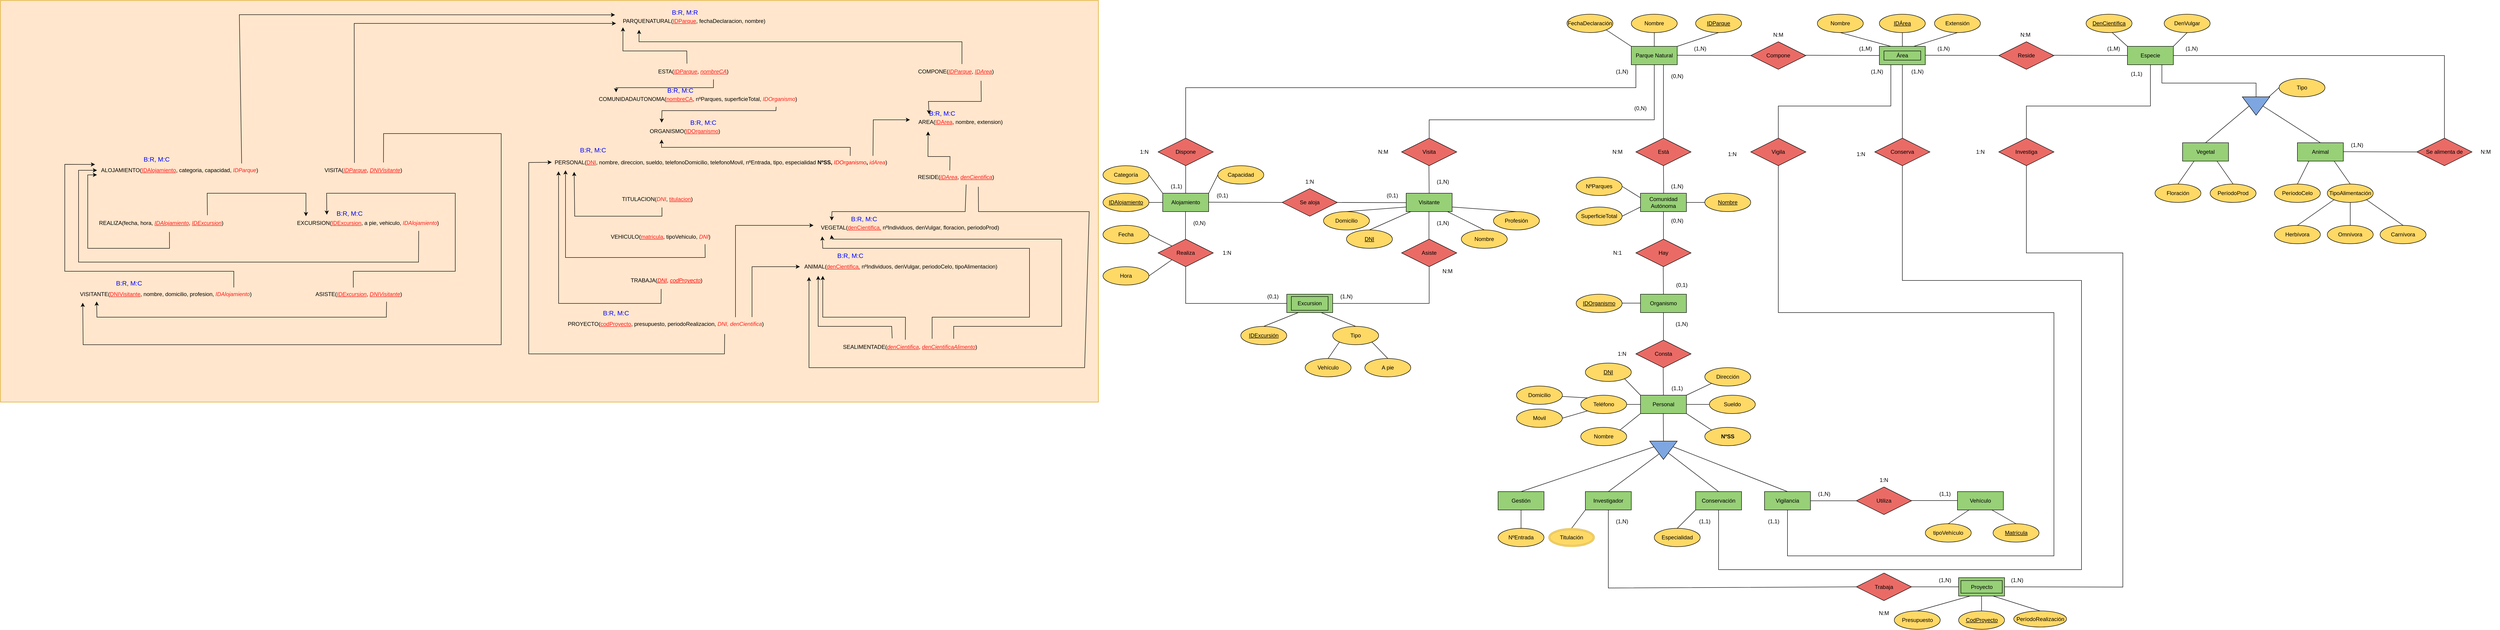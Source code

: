 <mxfile version="23.1.1" type="device">
  <diagram name="Página-1" id="bHcrREO-uS3KybAE6obh">
    <mxGraphModel dx="5088" dy="2587" grid="1" gridSize="10" guides="1" tooltips="1" connect="1" arrows="1" fold="1" page="1" pageScale="1" pageWidth="827" pageHeight="1169" math="0" shadow="0">
      <root>
        <mxCell id="0" />
        <mxCell id="1" parent="0" />
        <mxCell id="qGmY4c33bjeEbuAmrIbD-1" value="" style="rounded=0;whiteSpace=wrap;html=1;fillColor=#ffe6cc;strokeColor=#d79b00;" parent="1" vertex="1">
          <mxGeometry x="-2000" y="-80" width="2390" height="875" as="geometry" />
        </mxCell>
        <mxCell id="qGmY4c33bjeEbuAmrIbD-220" value="PARQUENATURAL(&lt;font color=&quot;#ff1919&quot;&gt;&lt;u&gt;IDParque&lt;/u&gt;&lt;/font&gt;, fechaDeclaracion, nombre)" style="text;html=1;strokeColor=none;fillColor=none;align=center;verticalAlign=middle;whiteSpace=wrap;rounded=0;" parent="1" vertex="1">
          <mxGeometry x="-760" y="-50" width="540" height="30" as="geometry" />
        </mxCell>
        <mxCell id="qGmY4c33bjeEbuAmrIbD-221" value="COMPONE(&lt;font color=&quot;#ff1919&quot;&gt;&lt;i&gt;&lt;u&gt;IDParque&lt;/u&gt;&lt;/i&gt;&lt;/font&gt;, &lt;font color=&quot;#ff1919&quot;&gt;&lt;i&gt;&lt;u&gt;IDArea&lt;/u&gt;&lt;/i&gt;&lt;/font&gt;)" style="text;html=1;strokeColor=none;fillColor=none;align=center;verticalAlign=middle;whiteSpace=wrap;rounded=0;" parent="1" vertex="1">
          <mxGeometry x="-190" y="60" width="540" height="30" as="geometry" />
        </mxCell>
        <mxCell id="qGmY4c33bjeEbuAmrIbD-222" value="AREA(&lt;font color=&quot;#ff1919&quot;&gt;&lt;u&gt;IDArea&lt;/u&gt;&lt;/font&gt;, nombre, extension)" style="text;html=1;strokeColor=none;fillColor=none;align=center;verticalAlign=middle;whiteSpace=wrap;rounded=0;" parent="1" vertex="1">
          <mxGeometry x="-180" y="170" width="540" height="30" as="geometry" />
        </mxCell>
        <mxCell id="qGmY4c33bjeEbuAmrIbD-223" value="RESIDE(&lt;font color=&quot;#ff1919&quot;&gt;&lt;u&gt;&lt;i&gt;IDArea&lt;/i&gt;&lt;/u&gt;&lt;/font&gt;, &lt;font color=&quot;#ff1919&quot;&gt;&lt;u&gt;&lt;i&gt;denCientifica&lt;/i&gt;&lt;/u&gt;&lt;/font&gt;)" style="text;html=1;strokeColor=none;fillColor=none;align=center;verticalAlign=middle;whiteSpace=wrap;rounded=0;" parent="1" vertex="1">
          <mxGeometry x="-190" y="290" width="540" height="30" as="geometry" />
        </mxCell>
        <mxCell id="qGmY4c33bjeEbuAmrIbD-224" value="VEGETAL(&lt;u style=&quot;color: rgb(255, 25, 25);&quot;&gt;denCientifica&lt;/u&gt;&lt;u style=&quot;font-style: italic; color: rgb(255, 25, 25);&quot;&gt;,&lt;/u&gt; nºIndividuos, denVulgar, floracion, periodoProd)" style="text;html=1;strokeColor=none;fillColor=none;align=center;verticalAlign=middle;whiteSpace=wrap;rounded=0;" parent="1" vertex="1">
          <mxGeometry x="-290" y="400" width="540" height="30" as="geometry" />
        </mxCell>
        <mxCell id="qGmY4c33bjeEbuAmrIbD-225" value="ANIMAL(&lt;u style=&quot;color: rgb(255, 25, 25);&quot;&gt;denCientifica&lt;/u&gt;&lt;u style=&quot;font-style: italic; color: rgb(255, 25, 25);&quot;&gt;,&lt;/u&gt; nºIndividuos, denVulgar, periodoCelo, tipoAlimentacion)" style="text;html=1;strokeColor=none;fillColor=none;align=center;verticalAlign=middle;whiteSpace=wrap;rounded=0;" parent="1" vertex="1">
          <mxGeometry x="-310" y="485" width="540" height="30" as="geometry" />
        </mxCell>
        <mxCell id="qGmY4c33bjeEbuAmrIbD-226" value="SEALIMENTADE(&lt;font color=&quot;#ff1919&quot;&gt;&lt;u&gt;&lt;i&gt;denCientifica&lt;/i&gt;&lt;/u&gt;&lt;/font&gt;, &lt;font color=&quot;#ff1919&quot;&gt;&lt;u&gt;&lt;i&gt;denCientificaAlimento&lt;/i&gt;&lt;/u&gt;&lt;/font&gt;)" style="text;html=1;strokeColor=none;fillColor=none;align=center;verticalAlign=middle;whiteSpace=wrap;rounded=0;" parent="1" vertex="1">
          <mxGeometry x="-290" y="660" width="540" height="30" as="geometry" />
        </mxCell>
        <mxCell id="qGmY4c33bjeEbuAmrIbD-228" value="ESTA(&lt;font color=&quot;#ff1919&quot;&gt;&lt;u&gt;&lt;i&gt;IDParque&lt;/i&gt;&lt;/u&gt;&lt;/font&gt;, &lt;font color=&quot;#ff1919&quot;&gt;&lt;u&gt;&lt;i&gt;nombreCA&lt;/i&gt;&lt;/u&gt;&lt;/font&gt;)&amp;nbsp;" style="text;html=1;strokeColor=none;fillColor=none;align=center;verticalAlign=middle;whiteSpace=wrap;rounded=0;" parent="1" vertex="1">
          <mxGeometry x="-760" y="60" width="540" height="30" as="geometry" />
        </mxCell>
        <mxCell id="qGmY4c33bjeEbuAmrIbD-229" value="COMUNIDADAUTONOMA(&lt;font color=&quot;#ff1919&quot;&gt;&lt;u&gt;nombreCA&lt;/u&gt;&lt;/font&gt;, nºParques, superficieTotal, &lt;font color=&quot;#ff1919&quot;&gt;&lt;i&gt;IDOrganismo&lt;/i&gt;&lt;/font&gt;)&amp;nbsp;" style="text;html=1;strokeColor=none;fillColor=none;align=center;verticalAlign=middle;whiteSpace=wrap;rounded=0;" parent="1" vertex="1">
          <mxGeometry x="-750" y="120" width="540" height="30" as="geometry" />
        </mxCell>
        <mxCell id="qGmY4c33bjeEbuAmrIbD-230" value="Área" style="whiteSpace=wrap;html=1;align=center;fillColor=#97D077;" parent="1" vertex="1">
          <mxGeometry x="2090" y="20" width="100" height="40" as="geometry" />
        </mxCell>
        <mxCell id="qGmY4c33bjeEbuAmrIbD-231" value="" style="rounded=0;whiteSpace=wrap;html=1;fillColor=none;strokeColor=#000000;" parent="1" vertex="1">
          <mxGeometry x="2100" y="30" width="80" height="20" as="geometry" />
        </mxCell>
        <mxCell id="qGmY4c33bjeEbuAmrIbD-232" value="Parque Natural" style="whiteSpace=wrap;html=1;align=center;fillColor=#97D077;" parent="1" vertex="1">
          <mxGeometry x="1550" y="20" width="100" height="40" as="geometry" />
        </mxCell>
        <mxCell id="qGmY4c33bjeEbuAmrIbD-233" value="" style="triangle;whiteSpace=wrap;html=1;rotation=90;fillColor=#7EA6E0;" parent="1" vertex="1">
          <mxGeometry x="1600" y="870" width="40" height="60" as="geometry" />
        </mxCell>
        <mxCell id="qGmY4c33bjeEbuAmrIbD-234" value="Nombre" style="ellipse;whiteSpace=wrap;html=1;align=center;fillColor=#FFD966;" parent="1" vertex="1">
          <mxGeometry x="1550" y="-50" width="100" height="40" as="geometry" />
        </mxCell>
        <mxCell id="qGmY4c33bjeEbuAmrIbD-235" value="&lt;u&gt;IDParque&lt;/u&gt;" style="ellipse;whiteSpace=wrap;html=1;align=center;fillColor=#FFD966;" parent="1" vertex="1">
          <mxGeometry x="1690" y="-50" width="100" height="40" as="geometry" />
        </mxCell>
        <mxCell id="qGmY4c33bjeEbuAmrIbD-236" value="FechaDeclaración" style="ellipse;whiteSpace=wrap;html=1;align=center;fillColor=#FFD966;" parent="1" vertex="1">
          <mxGeometry x="1410" y="-50" width="100" height="40" as="geometry" />
        </mxCell>
        <mxCell id="qGmY4c33bjeEbuAmrIbD-237" value="Nombre" style="ellipse;whiteSpace=wrap;html=1;align=center;fillColor=#FFD966;" parent="1" vertex="1">
          <mxGeometry x="1955" y="-50" width="100" height="40" as="geometry" />
        </mxCell>
        <mxCell id="qGmY4c33bjeEbuAmrIbD-238" value="Extensión" style="ellipse;whiteSpace=wrap;html=1;align=center;fillColor=#FFD966;" parent="1" vertex="1">
          <mxGeometry x="2210" y="-50" width="100" height="40" as="geometry" />
        </mxCell>
        <mxCell id="qGmY4c33bjeEbuAmrIbD-239" value="" style="triangle;whiteSpace=wrap;html=1;rotation=90;fillColor=#7EA6E0;" parent="1" vertex="1">
          <mxGeometry x="2890" y="120" width="40" height="60" as="geometry" />
        </mxCell>
        <mxCell id="qGmY4c33bjeEbuAmrIbD-240" value="Tipo" style="ellipse;whiteSpace=wrap;html=1;align=center;fillColor=#FFD966;" parent="1" vertex="1">
          <mxGeometry x="2960" y="90" width="100" height="40" as="geometry" />
        </mxCell>
        <mxCell id="qGmY4c33bjeEbuAmrIbD-241" value="Animal" style="whiteSpace=wrap;html=1;align=center;fillColor=#97D077;" parent="1" vertex="1">
          <mxGeometry x="3000" y="230" width="100" height="40" as="geometry" />
        </mxCell>
        <mxCell id="qGmY4c33bjeEbuAmrIbD-242" value="Vegetal" style="whiteSpace=wrap;html=1;align=center;fillColor=#97D077;" parent="1" vertex="1">
          <mxGeometry x="2750" y="230" width="100" height="40" as="geometry" />
        </mxCell>
        <mxCell id="qGmY4c33bjeEbuAmrIbD-243" value="Floración" style="ellipse;whiteSpace=wrap;html=1;align=center;fillColor=#FFD966;" parent="1" vertex="1">
          <mxGeometry x="2690" y="320" width="100" height="40" as="geometry" />
        </mxCell>
        <mxCell id="qGmY4c33bjeEbuAmrIbD-244" value="PeríodoProd" style="ellipse;whiteSpace=wrap;html=1;align=center;fillColor=#FFD966;" parent="1" vertex="1">
          <mxGeometry x="2810" y="320" width="100" height="40" as="geometry" />
        </mxCell>
        <mxCell id="qGmY4c33bjeEbuAmrIbD-245" value="TipoAlimentación" style="ellipse;whiteSpace=wrap;html=1;align=center;fillColor=#FFD966;" parent="1" vertex="1">
          <mxGeometry x="3065" y="320" width="100" height="40" as="geometry" />
        </mxCell>
        <mxCell id="qGmY4c33bjeEbuAmrIbD-246" value="Herbívora" style="ellipse;whiteSpace=wrap;html=1;align=center;fillColor=#FFD966;" parent="1" vertex="1">
          <mxGeometry x="2950" y="410" width="100" height="40" as="geometry" />
        </mxCell>
        <mxCell id="qGmY4c33bjeEbuAmrIbD-247" value="Carnívora" style="ellipse;whiteSpace=wrap;html=1;align=center;fillColor=#FFD966;" parent="1" vertex="1">
          <mxGeometry x="3180" y="410" width="100" height="40" as="geometry" />
        </mxCell>
        <mxCell id="qGmY4c33bjeEbuAmrIbD-248" value="Omnívora" style="ellipse;whiteSpace=wrap;html=1;align=center;fillColor=#FFD966;" parent="1" vertex="1">
          <mxGeometry x="3065" y="410" width="100" height="40" as="geometry" />
        </mxCell>
        <mxCell id="qGmY4c33bjeEbuAmrIbD-249" value="PeríodoCelo" style="ellipse;whiteSpace=wrap;html=1;align=center;fillColor=#FFD966;" parent="1" vertex="1">
          <mxGeometry x="2950" y="320" width="100" height="40" as="geometry" />
        </mxCell>
        <mxCell id="qGmY4c33bjeEbuAmrIbD-250" value="Se alimenta de" style="shape=rhombus;perimeter=rhombusPerimeter;whiteSpace=wrap;html=1;align=center;fillColor=#EA6B66;" parent="1" vertex="1">
          <mxGeometry x="3260" y="220" width="120" height="60" as="geometry" />
        </mxCell>
        <mxCell id="qGmY4c33bjeEbuAmrIbD-251" value="Consta" style="shape=rhombus;perimeter=rhombusPerimeter;whiteSpace=wrap;html=1;align=center;fillColor=#EA6B66;" parent="1" vertex="1">
          <mxGeometry x="1560" y="660" width="120" height="60" as="geometry" />
        </mxCell>
        <mxCell id="qGmY4c33bjeEbuAmrIbD-252" value="Personal" style="whiteSpace=wrap;html=1;align=center;fillColor=#97D077;" parent="1" vertex="1">
          <mxGeometry x="1570" y="780" width="100" height="40" as="geometry" />
        </mxCell>
        <mxCell id="qGmY4c33bjeEbuAmrIbD-253" value="&lt;u&gt;DNI&lt;/u&gt;" style="ellipse;whiteSpace=wrap;html=1;align=center;fillColor=#FFD966;" parent="1" vertex="1">
          <mxGeometry x="1450" y="710" width="100" height="40" as="geometry" />
        </mxCell>
        <mxCell id="qGmY4c33bjeEbuAmrIbD-254" value="&lt;b&gt;NºSS&lt;/b&gt;" style="ellipse;whiteSpace=wrap;html=1;align=center;fillColor=#FFD966;" parent="1" vertex="1">
          <mxGeometry x="1710" y="850" width="100" height="40" as="geometry" />
        </mxCell>
        <mxCell id="qGmY4c33bjeEbuAmrIbD-255" value="Nombre" style="ellipse;whiteSpace=wrap;html=1;align=center;fillColor=#FFD966;" parent="1" vertex="1">
          <mxGeometry x="1440" y="850" width="100" height="40" as="geometry" />
        </mxCell>
        <mxCell id="qGmY4c33bjeEbuAmrIbD-256" value="Dirección" style="ellipse;whiteSpace=wrap;html=1;align=center;fillColor=#FFD966;" parent="1" vertex="1">
          <mxGeometry x="1710" y="720" width="100" height="40" as="geometry" />
        </mxCell>
        <mxCell id="qGmY4c33bjeEbuAmrIbD-257" value="Teléfono" style="ellipse;whiteSpace=wrap;html=1;align=center;fillColor=#FFD966;" parent="1" vertex="1">
          <mxGeometry x="1440" y="780" width="100" height="40" as="geometry" />
        </mxCell>
        <mxCell id="qGmY4c33bjeEbuAmrIbD-258" value="Domicilio" style="ellipse;whiteSpace=wrap;html=1;align=center;fillColor=#FFD966;" parent="1" vertex="1">
          <mxGeometry x="1300" y="760" width="100" height="40" as="geometry" />
        </mxCell>
        <mxCell id="qGmY4c33bjeEbuAmrIbD-259" value="Móvil" style="ellipse;whiteSpace=wrap;html=1;align=center;fillColor=#FFD966;" parent="1" vertex="1">
          <mxGeometry x="1300" y="810" width="100" height="40" as="geometry" />
        </mxCell>
        <mxCell id="qGmY4c33bjeEbuAmrIbD-260" value="Gestión" style="whiteSpace=wrap;html=1;align=center;fillColor=#97D077;" parent="1" vertex="1">
          <mxGeometry x="1260" y="990" width="100" height="40" as="geometry" />
        </mxCell>
        <mxCell id="qGmY4c33bjeEbuAmrIbD-261" value="Investigador" style="whiteSpace=wrap;html=1;align=center;fillColor=#97D077;" parent="1" vertex="1">
          <mxGeometry x="1450" y="990" width="100" height="40" as="geometry" />
        </mxCell>
        <mxCell id="qGmY4c33bjeEbuAmrIbD-262" value="Conservación" style="whiteSpace=wrap;html=1;align=center;fillColor=#97D077;" parent="1" vertex="1">
          <mxGeometry x="1690" y="990" width="100" height="40" as="geometry" />
        </mxCell>
        <mxCell id="qGmY4c33bjeEbuAmrIbD-263" value="Vigilancia" style="whiteSpace=wrap;html=1;align=center;fillColor=#97D077;" parent="1" vertex="1">
          <mxGeometry x="1840" y="990" width="100" height="40" as="geometry" />
        </mxCell>
        <mxCell id="qGmY4c33bjeEbuAmrIbD-264" value="Comunidad Autónoma" style="whiteSpace=wrap;html=1;align=center;fillColor=#97D077;" parent="1" vertex="1">
          <mxGeometry x="1570" y="340" width="100" height="40" as="geometry" />
        </mxCell>
        <mxCell id="qGmY4c33bjeEbuAmrIbD-265" value="Organismo" style="whiteSpace=wrap;html=1;align=center;fillColor=#97D077;" parent="1" vertex="1">
          <mxGeometry x="1570" y="560" width="100" height="40" as="geometry" />
        </mxCell>
        <mxCell id="qGmY4c33bjeEbuAmrIbD-266" value="Hay" style="shape=rhombus;perimeter=rhombusPerimeter;whiteSpace=wrap;html=1;align=center;fillColor=#EA6B66;" parent="1" vertex="1">
          <mxGeometry x="1560" y="440" width="120" height="60" as="geometry" />
        </mxCell>
        <mxCell id="qGmY4c33bjeEbuAmrIbD-267" value="NºEntrada" style="ellipse;whiteSpace=wrap;html=1;align=center;fillColor=#FFD966;" parent="1" vertex="1">
          <mxGeometry x="1260" y="1070" width="100" height="40" as="geometry" />
        </mxCell>
        <mxCell id="qGmY4c33bjeEbuAmrIbD-268" style="edgeStyle=orthogonalEdgeStyle;rounded=0;orthogonalLoop=1;jettySize=auto;html=1;exitX=0.5;exitY=1;exitDx=0;exitDy=0;" parent="1" edge="1">
          <mxGeometry relative="1" as="geometry">
            <mxPoint x="1700" y="1110" as="sourcePoint" />
            <mxPoint x="1700" y="1110" as="targetPoint" />
          </mxGeometry>
        </mxCell>
        <mxCell id="qGmY4c33bjeEbuAmrIbD-269" value="Proyecto" style="whiteSpace=wrap;html=1;align=center;fillColor=#97D077;" parent="1" vertex="1">
          <mxGeometry x="2262.5" y="1177.5" width="100" height="40" as="geometry" />
        </mxCell>
        <mxCell id="qGmY4c33bjeEbuAmrIbD-270" value="Trabaja" style="shape=rhombus;perimeter=rhombusPerimeter;whiteSpace=wrap;html=1;align=center;fillColor=#EA6B66;" parent="1" vertex="1">
          <mxGeometry x="2040" y="1167.5" width="120" height="60" as="geometry" />
        </mxCell>
        <mxCell id="qGmY4c33bjeEbuAmrIbD-271" value="&lt;u&gt;CodProyecto&lt;/u&gt;" style="ellipse;whiteSpace=wrap;html=1;align=center;fillColor=#FFD966;" parent="1" vertex="1">
          <mxGeometry x="2262.5" y="1250" width="100" height="40" as="geometry" />
        </mxCell>
        <mxCell id="qGmY4c33bjeEbuAmrIbD-272" value="Presupuesto" style="ellipse;whiteSpace=wrap;html=1;align=center;fillColor=#FFD966;" parent="1" vertex="1">
          <mxGeometry x="2122.5" y="1250" width="100" height="40" as="geometry" />
        </mxCell>
        <mxCell id="qGmY4c33bjeEbuAmrIbD-273" value="PeríodoRealización" style="ellipse;whiteSpace=wrap;html=1;align=center;fillColor=#FFD966;" parent="1" vertex="1">
          <mxGeometry x="2382.5" y="1250" width="115" height="35" as="geometry" />
        </mxCell>
        <mxCell id="qGmY4c33bjeEbuAmrIbD-274" value="" style="endArrow=none;html=1;rounded=0;entryX=0;entryY=0;entryDx=0;entryDy=0;exitX=1;exitY=1;exitDx=0;exitDy=0;" parent="1" source="qGmY4c33bjeEbuAmrIbD-236" target="qGmY4c33bjeEbuAmrIbD-232" edge="1">
          <mxGeometry width="50" height="50" relative="1" as="geometry">
            <mxPoint x="1470" y="280" as="sourcePoint" />
            <mxPoint x="1520" y="230" as="targetPoint" />
          </mxGeometry>
        </mxCell>
        <mxCell id="qGmY4c33bjeEbuAmrIbD-275" value="" style="endArrow=none;html=1;rounded=0;entryX=0.5;entryY=0;entryDx=0;entryDy=0;exitX=0.5;exitY=1;exitDx=0;exitDy=0;" parent="1" source="qGmY4c33bjeEbuAmrIbD-234" target="qGmY4c33bjeEbuAmrIbD-232" edge="1">
          <mxGeometry width="50" height="50" relative="1" as="geometry">
            <mxPoint x="1470" y="280" as="sourcePoint" />
            <mxPoint x="1520" y="230" as="targetPoint" />
          </mxGeometry>
        </mxCell>
        <mxCell id="qGmY4c33bjeEbuAmrIbD-276" value="" style="endArrow=none;html=1;rounded=0;entryX=1;entryY=0;entryDx=0;entryDy=0;exitX=0.5;exitY=1;exitDx=0;exitDy=0;" parent="1" source="qGmY4c33bjeEbuAmrIbD-235" target="qGmY4c33bjeEbuAmrIbD-232" edge="1">
          <mxGeometry width="50" height="50" relative="1" as="geometry">
            <mxPoint x="1470" y="280" as="sourcePoint" />
            <mxPoint x="1520" y="230" as="targetPoint" />
          </mxGeometry>
        </mxCell>
        <mxCell id="qGmY4c33bjeEbuAmrIbD-277" value="" style="endArrow=none;html=1;rounded=0;entryX=0.5;entryY=1;entryDx=0;entryDy=0;exitX=0.5;exitY=0;exitDx=0;exitDy=0;" parent="1" edge="1">
          <mxGeometry width="50" height="50" relative="1" as="geometry">
            <mxPoint x="1620" y="560" as="sourcePoint" />
            <mxPoint x="1619.5" y="500" as="targetPoint" />
          </mxGeometry>
        </mxCell>
        <mxCell id="qGmY4c33bjeEbuAmrIbD-278" value="" style="endArrow=none;html=1;rounded=0;entryX=1;entryY=0.5;entryDx=0;entryDy=0;exitX=0;exitY=0.5;exitDx=0;exitDy=0;" parent="1" source="qGmY4c33bjeEbuAmrIbD-252" target="qGmY4c33bjeEbuAmrIbD-257" edge="1">
          <mxGeometry width="50" height="50" relative="1" as="geometry">
            <mxPoint x="1670" y="820" as="sourcePoint" />
            <mxPoint x="1720" y="770" as="targetPoint" />
          </mxGeometry>
        </mxCell>
        <mxCell id="qGmY4c33bjeEbuAmrIbD-279" value="" style="endArrow=none;html=1;rounded=0;exitX=0;exitY=0;exitDx=0;exitDy=0;" parent="1" source="qGmY4c33bjeEbuAmrIbD-257" target="qGmY4c33bjeEbuAmrIbD-258" edge="1">
          <mxGeometry width="50" height="50" relative="1" as="geometry">
            <mxPoint x="1420" y="790" as="sourcePoint" />
            <mxPoint x="1690" y="770" as="targetPoint" />
          </mxGeometry>
        </mxCell>
        <mxCell id="qGmY4c33bjeEbuAmrIbD-280" value="" style="endArrow=none;html=1;rounded=0;entryX=1;entryY=0.5;entryDx=0;entryDy=0;exitX=0;exitY=1;exitDx=0;exitDy=0;" parent="1" source="qGmY4c33bjeEbuAmrIbD-257" target="qGmY4c33bjeEbuAmrIbD-259" edge="1">
          <mxGeometry width="50" height="50" relative="1" as="geometry">
            <mxPoint x="1670" y="820" as="sourcePoint" />
            <mxPoint x="1720" y="770" as="targetPoint" />
          </mxGeometry>
        </mxCell>
        <mxCell id="qGmY4c33bjeEbuAmrIbD-281" value="" style="endArrow=none;html=1;rounded=0;entryX=0;entryY=1;entryDx=0;entryDy=0;exitX=1;exitY=0;exitDx=0;exitDy=0;" parent="1" source="qGmY4c33bjeEbuAmrIbD-252" target="qGmY4c33bjeEbuAmrIbD-256" edge="1">
          <mxGeometry width="50" height="50" relative="1" as="geometry">
            <mxPoint x="1670" y="820" as="sourcePoint" />
            <mxPoint x="1720" y="770" as="targetPoint" />
          </mxGeometry>
        </mxCell>
        <mxCell id="qGmY4c33bjeEbuAmrIbD-282" value="" style="endArrow=none;html=1;rounded=0;exitX=0;exitY=0;exitDx=0;exitDy=0;entryX=1;entryY=1;entryDx=0;entryDy=0;" parent="1" source="qGmY4c33bjeEbuAmrIbD-254" target="qGmY4c33bjeEbuAmrIbD-252" edge="1">
          <mxGeometry width="50" height="50" relative="1" as="geometry">
            <mxPoint x="1670" y="820" as="sourcePoint" />
            <mxPoint x="1670" y="810" as="targetPoint" />
          </mxGeometry>
        </mxCell>
        <mxCell id="qGmY4c33bjeEbuAmrIbD-283" value="" style="endArrow=none;html=1;rounded=0;exitX=1;exitY=0;exitDx=0;exitDy=0;" parent="1" source="qGmY4c33bjeEbuAmrIbD-255" edge="1">
          <mxGeometry width="50" height="50" relative="1" as="geometry">
            <mxPoint x="1670" y="820" as="sourcePoint" />
            <mxPoint x="1570" y="820" as="targetPoint" />
          </mxGeometry>
        </mxCell>
        <mxCell id="qGmY4c33bjeEbuAmrIbD-284" value="" style="endArrow=none;html=1;rounded=0;entryX=0.5;entryY=1;entryDx=0;entryDy=0;exitX=0.5;exitY=0;exitDx=0;exitDy=0;" parent="1" source="qGmY4c33bjeEbuAmrIbD-267" target="qGmY4c33bjeEbuAmrIbD-260" edge="1">
          <mxGeometry width="50" height="50" relative="1" as="geometry">
            <mxPoint x="1610" y="920" as="sourcePoint" />
            <mxPoint x="1660" y="870" as="targetPoint" />
          </mxGeometry>
        </mxCell>
        <mxCell id="qGmY4c33bjeEbuAmrIbD-285" value="" style="endArrow=none;html=1;rounded=0;entryX=0.25;entryY=1;entryDx=0;entryDy=0;exitX=0.5;exitY=0;exitDx=0;exitDy=0;" parent="1" source="qGmY4c33bjeEbuAmrIbD-272" target="qGmY4c33bjeEbuAmrIbD-269" edge="1">
          <mxGeometry width="50" height="50" relative="1" as="geometry">
            <mxPoint x="2222.5" y="1247.5" as="sourcePoint" />
            <mxPoint x="2122.5" y="1037.5" as="targetPoint" />
          </mxGeometry>
        </mxCell>
        <mxCell id="qGmY4c33bjeEbuAmrIbD-286" value="" style="endArrow=none;html=1;rounded=0;entryX=0.75;entryY=1;entryDx=0;entryDy=0;exitX=0.5;exitY=0;exitDx=0;exitDy=0;" parent="1" source="qGmY4c33bjeEbuAmrIbD-273" target="qGmY4c33bjeEbuAmrIbD-269" edge="1">
          <mxGeometry width="50" height="50" relative="1" as="geometry">
            <mxPoint x="2072.5" y="1087.5" as="sourcePoint" />
            <mxPoint x="2122.5" y="1037.5" as="targetPoint" />
          </mxGeometry>
        </mxCell>
        <mxCell id="qGmY4c33bjeEbuAmrIbD-287" value="Compone" style="shape=rhombus;perimeter=rhombusPerimeter;whiteSpace=wrap;html=1;align=center;fillColor=#EA6B66;" parent="1" vertex="1">
          <mxGeometry x="1810" y="10" width="120" height="60" as="geometry" />
        </mxCell>
        <mxCell id="qGmY4c33bjeEbuAmrIbD-288" value="" style="endArrow=none;html=1;rounded=0;entryX=1;entryY=0.5;entryDx=0;entryDy=0;exitX=0;exitY=0.5;exitDx=0;exitDy=0;" parent="1" edge="1">
          <mxGeometry width="50" height="50" relative="1" as="geometry">
            <mxPoint x="1810" y="39.91" as="sourcePoint" />
            <mxPoint x="1650" y="39.41" as="targetPoint" />
          </mxGeometry>
        </mxCell>
        <mxCell id="qGmY4c33bjeEbuAmrIbD-289" value="" style="endArrow=none;html=1;rounded=0;entryX=1;entryY=0.5;entryDx=0;entryDy=0;exitX=0;exitY=0.5;exitDx=0;exitDy=0;" parent="1" edge="1">
          <mxGeometry width="50" height="50" relative="1" as="geometry">
            <mxPoint x="2090" y="39.91" as="sourcePoint" />
            <mxPoint x="1930" y="39.41" as="targetPoint" />
          </mxGeometry>
        </mxCell>
        <mxCell id="qGmY4c33bjeEbuAmrIbD-290" value="Reside" style="shape=rhombus;perimeter=rhombusPerimeter;whiteSpace=wrap;html=1;align=center;fillColor=#EA6B66;" parent="1" vertex="1">
          <mxGeometry x="2350" y="10" width="120" height="60" as="geometry" />
        </mxCell>
        <mxCell id="qGmY4c33bjeEbuAmrIbD-291" value="" style="endArrow=none;html=1;rounded=0;entryX=1;entryY=0.5;entryDx=0;entryDy=0;exitX=0;exitY=0.5;exitDx=0;exitDy=0;" parent="1" edge="1">
          <mxGeometry width="50" height="50" relative="1" as="geometry">
            <mxPoint x="2350" y="39.91" as="sourcePoint" />
            <mxPoint x="2190" y="39.41" as="targetPoint" />
          </mxGeometry>
        </mxCell>
        <mxCell id="qGmY4c33bjeEbuAmrIbD-292" value="Especie" style="whiteSpace=wrap;html=1;align=center;fillColor=#97D077;" parent="1" vertex="1">
          <mxGeometry x="2630" y="20" width="100" height="40" as="geometry" />
        </mxCell>
        <mxCell id="qGmY4c33bjeEbuAmrIbD-293" value="&lt;u&gt;DenCientífica&lt;/u&gt;" style="ellipse;whiteSpace=wrap;html=1;align=center;fillColor=#FFD966;" parent="1" vertex="1">
          <mxGeometry x="2540" y="-50" width="100" height="40" as="geometry" />
        </mxCell>
        <mxCell id="qGmY4c33bjeEbuAmrIbD-294" value="DenVulgar" style="ellipse;whiteSpace=wrap;html=1;align=center;fillColor=#FFD966;" parent="1" vertex="1">
          <mxGeometry x="2710" y="-50" width="100" height="40" as="geometry" />
        </mxCell>
        <mxCell id="qGmY4c33bjeEbuAmrIbD-295" value="" style="endArrow=none;html=1;rounded=0;entryX=0;entryY=0;entryDx=0;entryDy=0;exitX=0.57;exitY=1;exitDx=0;exitDy=0;exitPerimeter=0;" parent="1" source="qGmY4c33bjeEbuAmrIbD-293" target="qGmY4c33bjeEbuAmrIbD-292" edge="1">
          <mxGeometry width="50" height="50" relative="1" as="geometry">
            <mxPoint x="2800" y="190" as="sourcePoint" />
            <mxPoint x="2850" y="140" as="targetPoint" />
          </mxGeometry>
        </mxCell>
        <mxCell id="qGmY4c33bjeEbuAmrIbD-296" value="" style="endArrow=none;html=1;rounded=0;entryX=1;entryY=0;entryDx=0;entryDy=0;exitX=0.5;exitY=1;exitDx=0;exitDy=0;" parent="1" source="qGmY4c33bjeEbuAmrIbD-294" target="qGmY4c33bjeEbuAmrIbD-292" edge="1">
          <mxGeometry width="50" height="50" relative="1" as="geometry">
            <mxPoint x="2800" y="190" as="sourcePoint" />
            <mxPoint x="2850" y="140" as="targetPoint" />
          </mxGeometry>
        </mxCell>
        <mxCell id="qGmY4c33bjeEbuAmrIbD-297" value="" style="endArrow=none;html=1;rounded=0;entryX=1;entryY=0.5;entryDx=0;entryDy=0;exitX=0;exitY=0.5;exitDx=0;exitDy=0;" parent="1" edge="1">
          <mxGeometry width="50" height="50" relative="1" as="geometry">
            <mxPoint x="2630" y="39.91" as="sourcePoint" />
            <mxPoint x="2470" y="39.41" as="targetPoint" />
          </mxGeometry>
        </mxCell>
        <mxCell id="qGmY4c33bjeEbuAmrIbD-298" value="" style="endArrow=none;html=1;rounded=0;entryX=0;entryY=0;entryDx=0;entryDy=0;exitX=1;exitY=1;exitDx=0;exitDy=0;" parent="1" source="qGmY4c33bjeEbuAmrIbD-253" target="qGmY4c33bjeEbuAmrIbD-252" edge="1">
          <mxGeometry width="50" height="50" relative="1" as="geometry">
            <mxPoint x="1525.146" y="744.226" as="sourcePoint" />
            <mxPoint x="1620" y="810" as="targetPoint" />
          </mxGeometry>
        </mxCell>
        <mxCell id="qGmY4c33bjeEbuAmrIbD-299" value="" style="endArrow=none;html=1;rounded=0;entryX=0.5;entryY=1;entryDx=0;entryDy=0;exitX=0.5;exitY=0;exitDx=0;exitDy=0;" parent="1" edge="1">
          <mxGeometry width="50" height="50" relative="1" as="geometry">
            <mxPoint x="1619.91" y="780" as="sourcePoint" />
            <mxPoint x="1619.41" y="720" as="targetPoint" />
          </mxGeometry>
        </mxCell>
        <mxCell id="qGmY4c33bjeEbuAmrIbD-300" value="" style="endArrow=none;html=1;rounded=0;exitX=0.5;exitY=0;exitDx=0;exitDy=0;entryX=0.5;entryY=1;entryDx=0;entryDy=0;" parent="1" source="qGmY4c33bjeEbuAmrIbD-242" edge="1">
          <mxGeometry width="50" height="50" relative="1" as="geometry">
            <mxPoint x="2810" y="240" as="sourcePoint" />
            <mxPoint x="2895" y="150" as="targetPoint" />
          </mxGeometry>
        </mxCell>
        <mxCell id="qGmY4c33bjeEbuAmrIbD-301" value="" style="endArrow=none;html=1;rounded=0;exitX=0.5;exitY=0;exitDx=0;exitDy=0;entryX=0.5;entryY=0;entryDx=0;entryDy=0;" parent="1" source="qGmY4c33bjeEbuAmrIbD-241" target="qGmY4c33bjeEbuAmrIbD-239" edge="1">
          <mxGeometry width="50" height="50" relative="1" as="geometry">
            <mxPoint x="2830" y="240" as="sourcePoint" />
            <mxPoint x="2905" y="160" as="targetPoint" />
          </mxGeometry>
        </mxCell>
        <mxCell id="qGmY4c33bjeEbuAmrIbD-302" value="" style="endArrow=none;html=1;rounded=0;entryX=0.008;entryY=0.044;entryDx=0;entryDy=0;entryPerimeter=0;exitX=0;exitY=0.5;exitDx=0;exitDy=0;" parent="1" source="qGmY4c33bjeEbuAmrIbD-240" target="qGmY4c33bjeEbuAmrIbD-239" edge="1">
          <mxGeometry width="50" height="50" relative="1" as="geometry">
            <mxPoint x="2870" y="270" as="sourcePoint" />
            <mxPoint x="2920" y="220" as="targetPoint" />
          </mxGeometry>
        </mxCell>
        <mxCell id="qGmY4c33bjeEbuAmrIbD-303" value="" style="endArrow=none;html=1;rounded=0;entryX=0.25;entryY=1;entryDx=0;entryDy=0;exitX=0.5;exitY=0;exitDx=0;exitDy=0;" parent="1" target="qGmY4c33bjeEbuAmrIbD-242" edge="1">
          <mxGeometry width="50" height="50" relative="1" as="geometry">
            <mxPoint x="2740" y="320" as="sourcePoint" />
            <mxPoint x="2920" y="220" as="targetPoint" />
          </mxGeometry>
        </mxCell>
        <mxCell id="qGmY4c33bjeEbuAmrIbD-304" value="" style="endArrow=none;html=1;rounded=0;entryX=0.75;entryY=1;entryDx=0;entryDy=0;exitX=0.5;exitY=0;exitDx=0;exitDy=0;" parent="1" source="qGmY4c33bjeEbuAmrIbD-244" target="qGmY4c33bjeEbuAmrIbD-242" edge="1">
          <mxGeometry width="50" height="50" relative="1" as="geometry">
            <mxPoint x="2870" y="270" as="sourcePoint" />
            <mxPoint x="2920" y="220" as="targetPoint" />
          </mxGeometry>
        </mxCell>
        <mxCell id="qGmY4c33bjeEbuAmrIbD-305" value="" style="endArrow=none;html=1;rounded=0;entryX=0.25;entryY=1;entryDx=0;entryDy=0;" parent="1" target="qGmY4c33bjeEbuAmrIbD-241" edge="1">
          <mxGeometry width="50" height="50" relative="1" as="geometry">
            <mxPoint x="3000" y="320" as="sourcePoint" />
            <mxPoint x="3035" y="270" as="targetPoint" />
          </mxGeometry>
        </mxCell>
        <mxCell id="qGmY4c33bjeEbuAmrIbD-306" value="" style="endArrow=none;html=1;rounded=0;entryX=0.75;entryY=1;entryDx=0;entryDy=0;exitX=0.5;exitY=0;exitDx=0;exitDy=0;" parent="1" edge="1">
          <mxGeometry width="50" height="50" relative="1" as="geometry">
            <mxPoint x="3115" y="320" as="sourcePoint" />
            <mxPoint x="3080" y="270" as="targetPoint" />
          </mxGeometry>
        </mxCell>
        <mxCell id="qGmY4c33bjeEbuAmrIbD-307" value="" style="endArrow=none;html=1;rounded=0;entryX=0;entryY=1;entryDx=0;entryDy=0;exitX=0.5;exitY=0;exitDx=0;exitDy=0;" parent="1" source="qGmY4c33bjeEbuAmrIbD-246" target="qGmY4c33bjeEbuAmrIbD-245" edge="1">
          <mxGeometry width="50" height="50" relative="1" as="geometry">
            <mxPoint x="3060" y="410" as="sourcePoint" />
            <mxPoint x="3085" y="360" as="targetPoint" />
          </mxGeometry>
        </mxCell>
        <mxCell id="qGmY4c33bjeEbuAmrIbD-308" value="" style="endArrow=none;html=1;rounded=0;entryX=0.5;entryY=1;entryDx=0;entryDy=0;exitX=0.5;exitY=0;exitDx=0;exitDy=0;" parent="1" source="qGmY4c33bjeEbuAmrIbD-248" target="qGmY4c33bjeEbuAmrIbD-245" edge="1">
          <mxGeometry width="50" height="50" relative="1" as="geometry">
            <mxPoint x="2870" y="270" as="sourcePoint" />
            <mxPoint x="2920" y="220" as="targetPoint" />
          </mxGeometry>
        </mxCell>
        <mxCell id="qGmY4c33bjeEbuAmrIbD-309" value="" style="endArrow=none;html=1;rounded=0;entryX=1;entryY=1;entryDx=0;entryDy=0;exitX=0.5;exitY=0;exitDx=0;exitDy=0;" parent="1" source="qGmY4c33bjeEbuAmrIbD-247" target="qGmY4c33bjeEbuAmrIbD-245" edge="1">
          <mxGeometry width="50" height="50" relative="1" as="geometry">
            <mxPoint x="2870" y="270" as="sourcePoint" />
            <mxPoint x="2920" y="220" as="targetPoint" />
          </mxGeometry>
        </mxCell>
        <mxCell id="qGmY4c33bjeEbuAmrIbD-310" value="" style="endArrow=none;html=1;rounded=0;entryX=1;entryY=0.5;entryDx=0;entryDy=0;exitX=0;exitY=0.5;exitDx=0;exitDy=0;" parent="1" edge="1">
          <mxGeometry width="50" height="50" relative="1" as="geometry">
            <mxPoint x="3260" y="250.02" as="sourcePoint" />
            <mxPoint x="3100" y="249.52" as="targetPoint" />
          </mxGeometry>
        </mxCell>
        <mxCell id="qGmY4c33bjeEbuAmrIbD-311" value="" style="endArrow=none;html=1;rounded=0;entryX=0.5;entryY=0;entryDx=0;entryDy=0;exitX=1;exitY=0.5;exitDx=0;exitDy=0;" parent="1" source="qGmY4c33bjeEbuAmrIbD-292" target="qGmY4c33bjeEbuAmrIbD-250" edge="1">
          <mxGeometry width="50" height="50" relative="1" as="geometry">
            <mxPoint x="2640" y="260" as="sourcePoint" />
            <mxPoint x="2690" y="210" as="targetPoint" />
            <Array as="points">
              <mxPoint x="3320" y="40" />
            </Array>
          </mxGeometry>
        </mxCell>
        <mxCell id="qGmY4c33bjeEbuAmrIbD-312" value="" style="endArrow=none;html=1;rounded=0;entryX=0;entryY=0.5;entryDx=0;entryDy=0;exitX=0.75;exitY=1;exitDx=0;exitDy=0;" parent="1" source="qGmY4c33bjeEbuAmrIbD-292" target="qGmY4c33bjeEbuAmrIbD-239" edge="1">
          <mxGeometry width="50" height="50" relative="1" as="geometry">
            <mxPoint x="2680" y="100" as="sourcePoint" />
            <mxPoint x="2740" y="280" as="targetPoint" />
            <Array as="points">
              <mxPoint x="2705" y="100" />
              <mxPoint x="2910" y="100" />
            </Array>
          </mxGeometry>
        </mxCell>
        <mxCell id="qGmY4c33bjeEbuAmrIbD-313" value="" style="endArrow=none;html=1;rounded=0;entryX=0.25;entryY=0;entryDx=0;entryDy=0;exitX=0.5;exitY=1;exitDx=0;exitDy=0;" parent="1" source="qGmY4c33bjeEbuAmrIbD-237" target="qGmY4c33bjeEbuAmrIbD-230" edge="1">
          <mxGeometry width="50" height="50" relative="1" as="geometry">
            <mxPoint x="2500" y="400" as="sourcePoint" />
            <mxPoint x="2550" y="350" as="targetPoint" />
          </mxGeometry>
        </mxCell>
        <mxCell id="qGmY4c33bjeEbuAmrIbD-314" value="" style="endArrow=none;html=1;rounded=0;entryX=0.75;entryY=0;entryDx=0;entryDy=0;exitX=0.5;exitY=1;exitDx=0;exitDy=0;" parent="1" source="qGmY4c33bjeEbuAmrIbD-238" target="qGmY4c33bjeEbuAmrIbD-230" edge="1">
          <mxGeometry width="50" height="50" relative="1" as="geometry">
            <mxPoint x="2500" y="400" as="sourcePoint" />
            <mxPoint x="2550" y="350" as="targetPoint" />
          </mxGeometry>
        </mxCell>
        <mxCell id="qGmY4c33bjeEbuAmrIbD-315" value="Investiga" style="shape=rhombus;perimeter=rhombusPerimeter;whiteSpace=wrap;html=1;align=center;fillColor=#EA6B66;" parent="1" vertex="1">
          <mxGeometry x="2350" y="220" width="120" height="60" as="geometry" />
        </mxCell>
        <mxCell id="qGmY4c33bjeEbuAmrIbD-316" value="Especialidad" style="ellipse;whiteSpace=wrap;html=1;align=center;fillColor=#FFD966;" parent="1" vertex="1">
          <mxGeometry x="1600" y="1070" width="100" height="40" as="geometry" />
        </mxCell>
        <mxCell id="qGmY4c33bjeEbuAmrIbD-317" value="" style="endArrow=none;html=1;rounded=0;entryX=0;entryY=1;entryDx=0;entryDy=0;exitX=0.5;exitY=0;exitDx=0;exitDy=0;" parent="1" source="qGmY4c33bjeEbuAmrIbD-316" target="qGmY4c33bjeEbuAmrIbD-262" edge="1">
          <mxGeometry width="50" height="50" relative="1" as="geometry">
            <mxPoint x="1700" y="1070" as="sourcePoint" />
            <mxPoint x="1699.58" y="1030" as="targetPoint" />
          </mxGeometry>
        </mxCell>
        <mxCell id="qGmY4c33bjeEbuAmrIbD-318" value="tipoVehículo" style="ellipse;whiteSpace=wrap;html=1;align=center;fillColor=#FFD966;" parent="1" vertex="1">
          <mxGeometry x="2190" y="1060" width="100" height="40" as="geometry" />
        </mxCell>
        <mxCell id="qGmY4c33bjeEbuAmrIbD-319" value="&lt;u&gt;Matrícula&lt;/u&gt;" style="ellipse;whiteSpace=wrap;html=1;align=center;fillColor=#FFD966;" parent="1" vertex="1">
          <mxGeometry x="2337.5" y="1060" width="100" height="40" as="geometry" />
        </mxCell>
        <mxCell id="qGmY4c33bjeEbuAmrIbD-320" value="" style="endArrow=none;html=1;rounded=0;entryX=0;entryY=1;entryDx=0;entryDy=0;exitX=0.5;exitY=0;exitDx=0;exitDy=0;" parent="1" source="qGmY4c33bjeEbuAmrIbD-339" target="qGmY4c33bjeEbuAmrIbD-261" edge="1">
          <mxGeometry width="50" height="50" relative="1" as="geometry">
            <mxPoint x="1420" y="1070" as="sourcePoint" />
            <mxPoint x="1499.71" y="1030" as="targetPoint" />
          </mxGeometry>
        </mxCell>
        <mxCell id="qGmY4c33bjeEbuAmrIbD-321" value="Utiliza" style="shape=rhombus;perimeter=rhombusPerimeter;whiteSpace=wrap;html=1;align=center;fillColor=#EA6B66;" parent="1" vertex="1">
          <mxGeometry x="2040" y="980" width="120" height="60" as="geometry" />
        </mxCell>
        <mxCell id="qGmY4c33bjeEbuAmrIbD-322" value="Vehículo" style="whiteSpace=wrap;html=1;align=center;fillColor=#97D077;" parent="1" vertex="1">
          <mxGeometry x="2260" y="990" width="100" height="40" as="geometry" />
        </mxCell>
        <mxCell id="qGmY4c33bjeEbuAmrIbD-324" value="" style="endArrow=none;html=1;rounded=0;entryX=1;entryY=0.5;entryDx=0;entryDy=0;exitX=0;exitY=0.5;exitDx=0;exitDy=0;" parent="1" edge="1">
          <mxGeometry width="50" height="50" relative="1" as="geometry">
            <mxPoint x="2040" y="1010" as="sourcePoint" />
            <mxPoint x="1940" y="1010" as="targetPoint" />
          </mxGeometry>
        </mxCell>
        <mxCell id="qGmY4c33bjeEbuAmrIbD-325" value="" style="endArrow=none;html=1;rounded=0;entryX=0.25;entryY=1;entryDx=0;entryDy=0;exitX=0.5;exitY=0;exitDx=0;exitDy=0;" parent="1" source="qGmY4c33bjeEbuAmrIbD-318" target="qGmY4c33bjeEbuAmrIbD-322" edge="1">
          <mxGeometry width="50" height="50" relative="1" as="geometry">
            <mxPoint x="2140" y="1170" as="sourcePoint" />
            <mxPoint x="2190" y="1120" as="targetPoint" />
          </mxGeometry>
        </mxCell>
        <mxCell id="qGmY4c33bjeEbuAmrIbD-326" value="" style="endArrow=none;html=1;rounded=0;entryX=0.75;entryY=1;entryDx=0;entryDy=0;exitX=0.5;exitY=0;exitDx=0;exitDy=0;" parent="1" source="qGmY4c33bjeEbuAmrIbD-319" target="qGmY4c33bjeEbuAmrIbD-322" edge="1">
          <mxGeometry width="50" height="50" relative="1" as="geometry">
            <mxPoint x="2140" y="1170" as="sourcePoint" />
            <mxPoint x="2190" y="1120" as="targetPoint" />
          </mxGeometry>
        </mxCell>
        <mxCell id="qGmY4c33bjeEbuAmrIbD-327" value="" style="endArrow=none;html=1;rounded=0;entryX=1;entryY=0.5;entryDx=0;entryDy=0;exitX=0;exitY=0.5;exitDx=0;exitDy=0;" parent="1" source="qGmY4c33bjeEbuAmrIbD-269" target="qGmY4c33bjeEbuAmrIbD-270" edge="1">
          <mxGeometry width="50" height="50" relative="1" as="geometry">
            <mxPoint x="2262.5" y="1186.91" as="sourcePoint" />
            <mxPoint x="2182.5" y="1197.5" as="targetPoint" />
          </mxGeometry>
        </mxCell>
        <mxCell id="qGmY4c33bjeEbuAmrIbD-328" value="" style="endArrow=none;html=1;rounded=0;entryX=0.5;entryY=1;entryDx=0;entryDy=0;exitX=0.5;exitY=0;exitDx=0;exitDy=0;" parent="1" source="qGmY4c33bjeEbuAmrIbD-271" target="qGmY4c33bjeEbuAmrIbD-269" edge="1">
          <mxGeometry width="50" height="50" relative="1" as="geometry">
            <mxPoint x="2302.5" y="1057.5" as="sourcePoint" />
            <mxPoint x="2352.5" y="1007.5" as="targetPoint" />
          </mxGeometry>
        </mxCell>
        <mxCell id="qGmY4c33bjeEbuAmrIbD-329" value="" style="endArrow=none;html=1;rounded=0;entryX=0.5;entryY=1;entryDx=0;entryDy=0;exitX=0;exitY=0.5;exitDx=0;exitDy=0;" parent="1" source="qGmY4c33bjeEbuAmrIbD-270" target="qGmY4c33bjeEbuAmrIbD-261" edge="1">
          <mxGeometry width="50" height="50" relative="1" as="geometry">
            <mxPoint x="1760" y="1060" as="sourcePoint" />
            <mxPoint x="1810" y="1010" as="targetPoint" />
            <Array as="points">
              <mxPoint x="1500" y="1200" />
            </Array>
          </mxGeometry>
        </mxCell>
        <mxCell id="qGmY4c33bjeEbuAmrIbD-330" value="Vigila" style="shape=rhombus;perimeter=rhombusPerimeter;whiteSpace=wrap;html=1;align=center;fillColor=#EA6B66;" parent="1" vertex="1">
          <mxGeometry x="1810" y="220" width="120" height="60" as="geometry" />
        </mxCell>
        <mxCell id="qGmY4c33bjeEbuAmrIbD-331" value="Conserva" style="shape=rhombus;perimeter=rhombusPerimeter;whiteSpace=wrap;html=1;align=center;fillColor=#EA6B66;" parent="1" vertex="1">
          <mxGeometry x="2080" y="220" width="120" height="60" as="geometry" />
        </mxCell>
        <mxCell id="qGmY4c33bjeEbuAmrIbD-332" value="" style="endArrow=none;html=1;rounded=0;exitX=0.5;exitY=1;exitDx=0;exitDy=0;entryX=0.5;entryY=1;entryDx=0;entryDy=0;" parent="1" source="qGmY4c33bjeEbuAmrIbD-263" target="qGmY4c33bjeEbuAmrIbD-330" edge="1">
          <mxGeometry width="50" height="50" relative="1" as="geometry">
            <mxPoint x="2000" y="910" as="sourcePoint" />
            <mxPoint x="2450" y="1080" as="targetPoint" />
            <Array as="points">
              <mxPoint x="1890" y="1130" />
              <mxPoint x="2470" y="1130" />
              <mxPoint x="2470" y="600" />
              <mxPoint x="1870" y="600" />
            </Array>
          </mxGeometry>
        </mxCell>
        <mxCell id="qGmY4c33bjeEbuAmrIbD-333" value="" style="endArrow=none;html=1;rounded=0;entryX=0.5;entryY=1;entryDx=0;entryDy=0;exitX=0.5;exitY=1;exitDx=0;exitDy=0;" parent="1" source="qGmY4c33bjeEbuAmrIbD-331" target="qGmY4c33bjeEbuAmrIbD-262" edge="1">
          <mxGeometry width="50" height="50" relative="1" as="geometry">
            <mxPoint x="2000" y="1100" as="sourcePoint" />
            <mxPoint x="2050" y="1050" as="targetPoint" />
            <Array as="points">
              <mxPoint x="2140" y="530" />
              <mxPoint x="2530" y="530" />
              <mxPoint x="2530" y="1160" />
              <mxPoint x="1740" y="1160" />
            </Array>
          </mxGeometry>
        </mxCell>
        <mxCell id="qGmY4c33bjeEbuAmrIbD-334" value="" style="endArrow=none;html=1;rounded=0;exitX=1;exitY=0.5;exitDx=0;exitDy=0;entryX=0.5;entryY=1;entryDx=0;entryDy=0;" parent="1" source="qGmY4c33bjeEbuAmrIbD-269" target="qGmY4c33bjeEbuAmrIbD-315" edge="1">
          <mxGeometry width="50" height="50" relative="1" as="geometry">
            <mxPoint x="2000" y="1110" as="sourcePoint" />
            <mxPoint x="2050" y="1060" as="targetPoint" />
            <Array as="points">
              <mxPoint x="2620" y="1198" />
              <mxPoint x="2620" y="470" />
              <mxPoint x="2410" y="470" />
            </Array>
          </mxGeometry>
        </mxCell>
        <mxCell id="qGmY4c33bjeEbuAmrIbD-335" value="" style="endArrow=none;html=1;rounded=0;entryX=0.25;entryY=1;entryDx=0;entryDy=0;exitX=0.5;exitY=0;exitDx=0;exitDy=0;" parent="1" source="qGmY4c33bjeEbuAmrIbD-330" target="qGmY4c33bjeEbuAmrIbD-230" edge="1">
          <mxGeometry width="50" height="50" relative="1" as="geometry">
            <mxPoint x="2190" y="310" as="sourcePoint" />
            <mxPoint x="2240" y="260" as="targetPoint" />
            <Array as="points">
              <mxPoint x="1870" y="150" />
              <mxPoint x="2115" y="150" />
            </Array>
          </mxGeometry>
        </mxCell>
        <mxCell id="qGmY4c33bjeEbuAmrIbD-336" value="" style="endArrow=none;html=1;rounded=0;entryX=0.5;entryY=1;entryDx=0;entryDy=0;exitX=0.5;exitY=0;exitDx=0;exitDy=0;" parent="1" source="qGmY4c33bjeEbuAmrIbD-331" target="qGmY4c33bjeEbuAmrIbD-230" edge="1">
          <mxGeometry width="50" height="50" relative="1" as="geometry">
            <mxPoint x="2190" y="310" as="sourcePoint" />
            <mxPoint x="2240" y="260" as="targetPoint" />
          </mxGeometry>
        </mxCell>
        <mxCell id="qGmY4c33bjeEbuAmrIbD-337" value="" style="endArrow=none;html=1;rounded=0;entryX=0.5;entryY=1;entryDx=0;entryDy=0;exitX=0.5;exitY=0;exitDx=0;exitDy=0;" parent="1" source="qGmY4c33bjeEbuAmrIbD-315" target="qGmY4c33bjeEbuAmrIbD-292" edge="1">
          <mxGeometry width="50" height="50" relative="1" as="geometry">
            <mxPoint x="2190" y="310" as="sourcePoint" />
            <mxPoint x="2240" y="260" as="targetPoint" />
            <Array as="points">
              <mxPoint x="2410" y="150" />
              <mxPoint x="2680" y="150" />
            </Array>
          </mxGeometry>
        </mxCell>
        <mxCell id="qGmY4c33bjeEbuAmrIbD-338" value="" style="rounded=0;whiteSpace=wrap;html=1;fillColor=none;" parent="1" vertex="1">
          <mxGeometry x="2267.5" y="1183.75" width="90" height="27.5" as="geometry" />
        </mxCell>
        <mxCell id="qGmY4c33bjeEbuAmrIbD-339" value="Titulación" style="ellipse;shape=doubleEllipse;margin=3;whiteSpace=wrap;html=1;align=center;fillColor=#FFD966;strokeColor=#d6b656;" parent="1" vertex="1">
          <mxGeometry x="1370" y="1070" width="100" height="40" as="geometry" />
        </mxCell>
        <mxCell id="qGmY4c33bjeEbuAmrIbD-340" value="Visitante" style="whiteSpace=wrap;html=1;align=center;fillColor=#97D077;" parent="1" vertex="1">
          <mxGeometry x="1060" y="340" width="100" height="40" as="geometry" />
        </mxCell>
        <mxCell id="qGmY4c33bjeEbuAmrIbD-341" value="" style="endArrow=none;html=1;rounded=0;exitX=0.5;exitY=0;exitDx=0;exitDy=0;" parent="1" source="qGmY4c33bjeEbuAmrIbD-342" edge="1">
          <mxGeometry width="50" height="50" relative="1" as="geometry">
            <mxPoint x="1625" y="140" as="sourcePoint" />
            <mxPoint x="1620" y="60" as="targetPoint" />
          </mxGeometry>
        </mxCell>
        <mxCell id="qGmY4c33bjeEbuAmrIbD-342" value="Está" style="shape=rhombus;perimeter=rhombusPerimeter;whiteSpace=wrap;html=1;align=center;fillColor=#EA6B66;" parent="1" vertex="1">
          <mxGeometry x="1560" y="220" width="120" height="60" as="geometry" />
        </mxCell>
        <mxCell id="qGmY4c33bjeEbuAmrIbD-343" value="" style="endArrow=none;html=1;rounded=0;entryX=0.5;entryY=1;entryDx=0;entryDy=0;exitX=0.5;exitY=0;exitDx=0;exitDy=0;" parent="1" edge="1">
          <mxGeometry width="50" height="50" relative="1" as="geometry">
            <mxPoint x="1620.5" y="340" as="sourcePoint" />
            <mxPoint x="1620" y="280" as="targetPoint" />
          </mxGeometry>
        </mxCell>
        <mxCell id="qGmY4c33bjeEbuAmrIbD-344" value="" style="endArrow=none;html=1;rounded=0;entryX=0.5;entryY=1;entryDx=0;entryDy=0;exitX=0.5;exitY=0;exitDx=0;exitDy=0;" parent="1" source="qGmY4c33bjeEbuAmrIbD-266" edge="1">
          <mxGeometry width="50" height="50" relative="1" as="geometry">
            <mxPoint x="1620.5" y="440" as="sourcePoint" />
            <mxPoint x="1620" y="380" as="targetPoint" />
          </mxGeometry>
        </mxCell>
        <mxCell id="qGmY4c33bjeEbuAmrIbD-345" value="" style="endArrow=none;html=1;rounded=0;entryX=0.5;entryY=1;entryDx=0;entryDy=0;exitX=0.5;exitY=0;exitDx=0;exitDy=0;" parent="1" source="qGmY4c33bjeEbuAmrIbD-251" edge="1">
          <mxGeometry width="50" height="50" relative="1" as="geometry">
            <mxPoint x="1620" y="670" as="sourcePoint" />
            <mxPoint x="1620" y="600" as="targetPoint" />
          </mxGeometry>
        </mxCell>
        <mxCell id="qGmY4c33bjeEbuAmrIbD-346" value="" style="endArrow=none;html=1;rounded=0;entryX=0.5;entryY=1;entryDx=0;entryDy=0;exitX=0.5;exitY=0;exitDx=0;exitDy=0;" parent="1" edge="1">
          <mxGeometry width="50" height="50" relative="1" as="geometry">
            <mxPoint x="1620.08" y="880" as="sourcePoint" />
            <mxPoint x="1619.58" y="820" as="targetPoint" />
          </mxGeometry>
        </mxCell>
        <mxCell id="qGmY4c33bjeEbuAmrIbD-347" value="" style="endArrow=none;html=1;rounded=0;entryX=0.5;entryY=0;entryDx=0;entryDy=0;exitX=0.313;exitY=0.847;exitDx=0;exitDy=0;exitPerimeter=0;" parent="1" source="qGmY4c33bjeEbuAmrIbD-233" target="qGmY4c33bjeEbuAmrIbD-260" edge="1">
          <mxGeometry width="50" height="50" relative="1" as="geometry">
            <mxPoint x="1630.08" y="890" as="sourcePoint" />
            <mxPoint x="1629.58" y="830" as="targetPoint" />
          </mxGeometry>
        </mxCell>
        <mxCell id="qGmY4c33bjeEbuAmrIbD-348" value="" style="endArrow=none;html=1;rounded=0;entryX=0.5;entryY=0;entryDx=0;entryDy=0;exitX=0.7;exitY=0.66;exitDx=0;exitDy=0;exitPerimeter=0;" parent="1" source="qGmY4c33bjeEbuAmrIbD-233" target="qGmY4c33bjeEbuAmrIbD-261" edge="1">
          <mxGeometry width="50" height="50" relative="1" as="geometry">
            <mxPoint x="1610" y="910" as="sourcePoint" />
            <mxPoint x="1320" y="1000" as="targetPoint" />
          </mxGeometry>
        </mxCell>
        <mxCell id="qGmY4c33bjeEbuAmrIbD-349" value="" style="endArrow=none;html=1;rounded=0;entryX=0.5;entryY=0;entryDx=0;entryDy=0;exitX=0.313;exitY=0.139;exitDx=0;exitDy=0;exitPerimeter=0;" parent="1" source="qGmY4c33bjeEbuAmrIbD-233" target="qGmY4c33bjeEbuAmrIbD-263" edge="1">
          <mxGeometry width="50" height="50" relative="1" as="geometry">
            <mxPoint x="1609" y="903" as="sourcePoint" />
            <mxPoint x="1320" y="1000" as="targetPoint" />
          </mxGeometry>
        </mxCell>
        <mxCell id="qGmY4c33bjeEbuAmrIbD-350" value="" style="endArrow=none;html=1;rounded=0;entryX=0.5;entryY=0;entryDx=0;entryDy=0;exitX=0.654;exitY=0.32;exitDx=0;exitDy=0;exitPerimeter=0;" parent="1" source="qGmY4c33bjeEbuAmrIbD-233" target="qGmY4c33bjeEbuAmrIbD-262" edge="1">
          <mxGeometry width="50" height="50" relative="1" as="geometry">
            <mxPoint x="1620" y="918" as="sourcePoint" />
            <mxPoint x="1510" y="1000" as="targetPoint" />
          </mxGeometry>
        </mxCell>
        <mxCell id="qGmY4c33bjeEbuAmrIbD-351" value="" style="endArrow=none;html=1;rounded=0;entryX=1;entryY=0.5;entryDx=0;entryDy=0;exitX=0;exitY=0.5;exitDx=0;exitDy=0;" parent="1" edge="1">
          <mxGeometry width="50" height="50" relative="1" as="geometry">
            <mxPoint x="2260" y="1009.5" as="sourcePoint" />
            <mxPoint x="2160" y="1009.5" as="targetPoint" />
          </mxGeometry>
        </mxCell>
        <mxCell id="qGmY4c33bjeEbuAmrIbD-352" value="Visita" style="shape=rhombus;perimeter=rhombusPerimeter;whiteSpace=wrap;html=1;align=center;fillColor=#EA6B66;" parent="1" vertex="1">
          <mxGeometry x="1050" y="220" width="120" height="60" as="geometry" />
        </mxCell>
        <mxCell id="qGmY4c33bjeEbuAmrIbD-353" value="" style="endArrow=none;html=1;rounded=0;entryX=0.5;entryY=1;entryDx=0;entryDy=0;exitX=0.5;exitY=0;exitDx=0;exitDy=0;" parent="1" source="qGmY4c33bjeEbuAmrIbD-352" target="qGmY4c33bjeEbuAmrIbD-232" edge="1">
          <mxGeometry width="50" height="50" relative="1" as="geometry">
            <mxPoint x="1090" y="190" as="sourcePoint" />
            <mxPoint x="1140" y="140" as="targetPoint" />
            <Array as="points">
              <mxPoint x="1110" y="180" />
              <mxPoint x="1600" y="180" />
            </Array>
          </mxGeometry>
        </mxCell>
        <mxCell id="qGmY4c33bjeEbuAmrIbD-354" value="" style="endArrow=none;html=1;rounded=0;exitX=0.5;exitY=0;exitDx=0;exitDy=0;entryX=0.1;entryY=1.016;entryDx=0;entryDy=0;entryPerimeter=0;" parent="1" source="qGmY4c33bjeEbuAmrIbD-368" target="qGmY4c33bjeEbuAmrIbD-232" edge="1">
          <mxGeometry width="50" height="50" relative="1" as="geometry">
            <mxPoint x="550" y="220" as="sourcePoint" />
            <mxPoint x="1570" y="60" as="targetPoint" />
            <Array as="points">
              <mxPoint x="580" y="110" />
              <mxPoint x="1560" y="110" />
            </Array>
          </mxGeometry>
        </mxCell>
        <mxCell id="qGmY4c33bjeEbuAmrIbD-355" value="" style="endArrow=none;html=1;rounded=0;entryX=1;entryY=0.5;entryDx=0;entryDy=0;exitX=0;exitY=0.5;exitDx=0;exitDy=0;" parent="1" edge="1">
          <mxGeometry width="50" height="50" relative="1" as="geometry">
            <mxPoint x="1060" y="360.5" as="sourcePoint" />
            <mxPoint x="900" y="360" as="targetPoint" />
          </mxGeometry>
        </mxCell>
        <mxCell id="qGmY4c33bjeEbuAmrIbD-356" value="Se aloja" style="shape=rhombus;perimeter=rhombusPerimeter;whiteSpace=wrap;html=1;align=center;fillColor=#EA6B66;" parent="1" vertex="1">
          <mxGeometry x="790" y="330" width="120" height="60" as="geometry" />
        </mxCell>
        <mxCell id="qGmY4c33bjeEbuAmrIbD-357" value="Alojamiento" style="whiteSpace=wrap;html=1;align=center;fillColor=#97D077;" parent="1" vertex="1">
          <mxGeometry x="530" y="340" width="100" height="40" as="geometry" />
        </mxCell>
        <mxCell id="qGmY4c33bjeEbuAmrIbD-358" value="" style="endArrow=none;html=1;rounded=0;entryX=1;entryY=0.5;entryDx=0;entryDy=0;exitX=0;exitY=0.5;exitDx=0;exitDy=0;" parent="1" edge="1">
          <mxGeometry width="50" height="50" relative="1" as="geometry">
            <mxPoint x="790" y="359.97" as="sourcePoint" />
            <mxPoint x="630" y="359.47" as="targetPoint" />
          </mxGeometry>
        </mxCell>
        <mxCell id="qGmY4c33bjeEbuAmrIbD-359" value="" style="endArrow=none;html=1;rounded=0;entryX=0.5;entryY=1;entryDx=0;entryDy=0;exitX=0.5;exitY=0;exitDx=0;exitDy=0;" parent="1" edge="1">
          <mxGeometry width="50" height="50" relative="1" as="geometry">
            <mxPoint x="1109.97" y="340" as="sourcePoint" />
            <mxPoint x="1109.47" y="280" as="targetPoint" />
          </mxGeometry>
        </mxCell>
        <mxCell id="qGmY4c33bjeEbuAmrIbD-360" value="Nombre" style="ellipse;whiteSpace=wrap;html=1;align=center;fillColor=#FFD966;" parent="1" vertex="1">
          <mxGeometry x="1180" y="420" width="100" height="40" as="geometry" />
        </mxCell>
        <mxCell id="qGmY4c33bjeEbuAmrIbD-361" value="&lt;u&gt;DNI&lt;/u&gt;" style="ellipse;whiteSpace=wrap;html=1;align=center;fillColor=#FFD966;" parent="1" vertex="1">
          <mxGeometry x="930" y="420" width="100" height="40" as="geometry" />
        </mxCell>
        <mxCell id="qGmY4c33bjeEbuAmrIbD-362" value="Domicilio" style="ellipse;whiteSpace=wrap;html=1;align=center;fillColor=#FFD966;" parent="1" vertex="1">
          <mxGeometry x="880" y="380" width="100" height="40" as="geometry" />
        </mxCell>
        <mxCell id="qGmY4c33bjeEbuAmrIbD-363" value="Profesión" style="ellipse;whiteSpace=wrap;html=1;align=center;fillColor=#FFD966;" parent="1" vertex="1">
          <mxGeometry x="1250" y="380" width="100" height="40" as="geometry" />
        </mxCell>
        <mxCell id="qGmY4c33bjeEbuAmrIbD-364" value="" style="endArrow=none;html=1;rounded=0;entryX=0;entryY=0.75;entryDx=0;entryDy=0;exitX=0.5;exitY=0;exitDx=0;exitDy=0;" parent="1" source="qGmY4c33bjeEbuAmrIbD-362" target="qGmY4c33bjeEbuAmrIbD-340" edge="1">
          <mxGeometry width="50" height="50" relative="1" as="geometry">
            <mxPoint x="1410" y="570" as="sourcePoint" />
            <mxPoint x="1460" y="520" as="targetPoint" />
          </mxGeometry>
        </mxCell>
        <mxCell id="qGmY4c33bjeEbuAmrIbD-365" value="" style="endArrow=none;html=1;rounded=0;exitX=0.5;exitY=0;exitDx=0;exitDy=0;" parent="1" source="qGmY4c33bjeEbuAmrIbD-361" edge="1">
          <mxGeometry width="50" height="50" relative="1" as="geometry">
            <mxPoint x="1410" y="570" as="sourcePoint" />
            <mxPoint x="1070" y="380" as="targetPoint" />
          </mxGeometry>
        </mxCell>
        <mxCell id="qGmY4c33bjeEbuAmrIbD-366" value="" style="endArrow=none;html=1;rounded=0;exitX=0.5;exitY=0;exitDx=0;exitDy=0;" parent="1" source="qGmY4c33bjeEbuAmrIbD-360" edge="1">
          <mxGeometry width="50" height="50" relative="1" as="geometry">
            <mxPoint x="1410" y="570" as="sourcePoint" />
            <mxPoint x="1150" y="380" as="targetPoint" />
          </mxGeometry>
        </mxCell>
        <mxCell id="qGmY4c33bjeEbuAmrIbD-367" value="" style="endArrow=none;html=1;rounded=0;entryX=1;entryY=0.75;entryDx=0;entryDy=0;exitX=0.5;exitY=0;exitDx=0;exitDy=0;" parent="1" source="qGmY4c33bjeEbuAmrIbD-363" target="qGmY4c33bjeEbuAmrIbD-340" edge="1">
          <mxGeometry width="50" height="50" relative="1" as="geometry">
            <mxPoint x="1410" y="570" as="sourcePoint" />
            <mxPoint x="1460" y="520" as="targetPoint" />
          </mxGeometry>
        </mxCell>
        <mxCell id="qGmY4c33bjeEbuAmrIbD-368" value="Dispone" style="shape=rhombus;perimeter=rhombusPerimeter;whiteSpace=wrap;html=1;align=center;fillColor=#EA6B66;" parent="1" vertex="1">
          <mxGeometry x="520" y="220" width="120" height="60" as="geometry" />
        </mxCell>
        <mxCell id="qGmY4c33bjeEbuAmrIbD-369" value="" style="endArrow=none;html=1;rounded=0;entryX=0.5;entryY=1;entryDx=0;entryDy=0;exitX=0.5;exitY=0;exitDx=0;exitDy=0;" parent="1" edge="1">
          <mxGeometry width="50" height="50" relative="1" as="geometry">
            <mxPoint x="580" y="340" as="sourcePoint" />
            <mxPoint x="580" y="280" as="targetPoint" />
          </mxGeometry>
        </mxCell>
        <mxCell id="qGmY4c33bjeEbuAmrIbD-370" value="Excursion" style="whiteSpace=wrap;html=1;align=center;fillColor=#97D077;" parent="1" vertex="1">
          <mxGeometry x="800" y="560" width="100" height="40" as="geometry" />
        </mxCell>
        <mxCell id="qGmY4c33bjeEbuAmrIbD-371" value="Asiste" style="shape=rhombus;perimeter=rhombusPerimeter;whiteSpace=wrap;html=1;align=center;fillColor=#EA6B66;" parent="1" vertex="1">
          <mxGeometry x="1050" y="440" width="120" height="60" as="geometry" />
        </mxCell>
        <mxCell id="qGmY4c33bjeEbuAmrIbD-372" value="Realiza" style="shape=rhombus;perimeter=rhombusPerimeter;whiteSpace=wrap;html=1;align=center;fillColor=#EA6B66;" parent="1" vertex="1">
          <mxGeometry x="520" y="440" width="120" height="60" as="geometry" />
        </mxCell>
        <mxCell id="qGmY4c33bjeEbuAmrIbD-373" value="" style="endArrow=none;html=1;rounded=0;entryX=0.5;entryY=1;entryDx=0;entryDy=0;exitX=0.5;exitY=0;exitDx=0;exitDy=0;" parent="1" edge="1">
          <mxGeometry width="50" height="50" relative="1" as="geometry">
            <mxPoint x="1109.58" y="440" as="sourcePoint" />
            <mxPoint x="1109.58" y="380" as="targetPoint" />
          </mxGeometry>
        </mxCell>
        <mxCell id="qGmY4c33bjeEbuAmrIbD-374" value="" style="endArrow=none;html=1;rounded=0;entryX=0.5;entryY=1;entryDx=0;entryDy=0;exitX=0.5;exitY=0;exitDx=0;exitDy=0;" parent="1" edge="1">
          <mxGeometry width="50" height="50" relative="1" as="geometry">
            <mxPoint x="579.58" y="440" as="sourcePoint" />
            <mxPoint x="579.58" y="380" as="targetPoint" />
          </mxGeometry>
        </mxCell>
        <mxCell id="qGmY4c33bjeEbuAmrIbD-375" value="" style="endArrow=none;html=1;rounded=0;entryX=0.5;entryY=1;entryDx=0;entryDy=0;exitX=0;exitY=0.5;exitDx=0;exitDy=0;" parent="1" source="qGmY4c33bjeEbuAmrIbD-370" target="qGmY4c33bjeEbuAmrIbD-372" edge="1">
          <mxGeometry width="50" height="50" relative="1" as="geometry">
            <mxPoint x="1010" y="500" as="sourcePoint" />
            <mxPoint x="1060" y="450" as="targetPoint" />
            <Array as="points">
              <mxPoint x="580" y="580" />
            </Array>
          </mxGeometry>
        </mxCell>
        <mxCell id="qGmY4c33bjeEbuAmrIbD-376" value="" style="endArrow=none;html=1;rounded=0;entryX=0.5;entryY=1;entryDx=0;entryDy=0;exitX=1;exitY=0.5;exitDx=0;exitDy=0;" parent="1" source="qGmY4c33bjeEbuAmrIbD-370" target="qGmY4c33bjeEbuAmrIbD-371" edge="1">
          <mxGeometry width="50" height="50" relative="1" as="geometry">
            <mxPoint x="1010" y="500" as="sourcePoint" />
            <mxPoint x="1060" y="450" as="targetPoint" />
            <Array as="points">
              <mxPoint x="1110" y="580" />
            </Array>
          </mxGeometry>
        </mxCell>
        <mxCell id="qGmY4c33bjeEbuAmrIbD-377" value="Fecha" style="ellipse;whiteSpace=wrap;html=1;align=center;fillColor=#FFD966;" parent="1" vertex="1">
          <mxGeometry x="400" y="410" width="100" height="40" as="geometry" />
        </mxCell>
        <mxCell id="qGmY4c33bjeEbuAmrIbD-378" value="Hora" style="ellipse;whiteSpace=wrap;html=1;align=center;fillColor=#FFD966;" parent="1" vertex="1">
          <mxGeometry x="400" y="500" width="100" height="40" as="geometry" />
        </mxCell>
        <mxCell id="qGmY4c33bjeEbuAmrIbD-379" value="" style="endArrow=none;html=1;rounded=0;entryX=0;entryY=0;entryDx=0;entryDy=0;exitX=1;exitY=0.5;exitDx=0;exitDy=0;" parent="1" source="qGmY4c33bjeEbuAmrIbD-377" target="qGmY4c33bjeEbuAmrIbD-372" edge="1">
          <mxGeometry width="50" height="50" relative="1" as="geometry">
            <mxPoint x="710" y="470" as="sourcePoint" />
            <mxPoint x="760" y="420" as="targetPoint" />
          </mxGeometry>
        </mxCell>
        <mxCell id="qGmY4c33bjeEbuAmrIbD-380" value="" style="endArrow=none;html=1;rounded=0;entryX=0;entryY=1;entryDx=0;entryDy=0;exitX=1;exitY=0.5;exitDx=0;exitDy=0;" parent="1" source="qGmY4c33bjeEbuAmrIbD-378" target="qGmY4c33bjeEbuAmrIbD-372" edge="1">
          <mxGeometry width="50" height="50" relative="1" as="geometry">
            <mxPoint x="710" y="470" as="sourcePoint" />
            <mxPoint x="760" y="420" as="targetPoint" />
          </mxGeometry>
        </mxCell>
        <mxCell id="qGmY4c33bjeEbuAmrIbD-381" value="&lt;u&gt;IDExcursión&lt;/u&gt;" style="ellipse;whiteSpace=wrap;html=1;align=center;fillColor=#FFD966;" parent="1" vertex="1">
          <mxGeometry x="700" y="630" width="100" height="40" as="geometry" />
        </mxCell>
        <mxCell id="qGmY4c33bjeEbuAmrIbD-382" value="Tipo" style="ellipse;whiteSpace=wrap;html=1;align=center;fillColor=#FFD966;" parent="1" vertex="1">
          <mxGeometry x="900" y="630" width="100" height="40" as="geometry" />
        </mxCell>
        <mxCell id="qGmY4c33bjeEbuAmrIbD-383" value="Vehículo" style="ellipse;whiteSpace=wrap;html=1;align=center;fillColor=#FFD966;" parent="1" vertex="1">
          <mxGeometry x="840" y="700" width="100" height="40" as="geometry" />
        </mxCell>
        <mxCell id="qGmY4c33bjeEbuAmrIbD-384" value="A pie" style="ellipse;whiteSpace=wrap;html=1;align=center;fillColor=#FFD966;" parent="1" vertex="1">
          <mxGeometry x="970" y="700" width="100" height="40" as="geometry" />
        </mxCell>
        <mxCell id="qGmY4c33bjeEbuAmrIbD-385" value="" style="endArrow=none;html=1;rounded=0;entryX=0.25;entryY=1;entryDx=0;entryDy=0;exitX=0.5;exitY=0;exitDx=0;exitDy=0;" parent="1" source="qGmY4c33bjeEbuAmrIbD-381" target="qGmY4c33bjeEbuAmrIbD-370" edge="1">
          <mxGeometry width="50" height="50" relative="1" as="geometry">
            <mxPoint x="890" y="550" as="sourcePoint" />
            <mxPoint x="940" y="500" as="targetPoint" />
          </mxGeometry>
        </mxCell>
        <mxCell id="qGmY4c33bjeEbuAmrIbD-386" value="" style="endArrow=none;html=1;rounded=0;entryX=0.75;entryY=1;entryDx=0;entryDy=0;exitX=0.5;exitY=0;exitDx=0;exitDy=0;" parent="1" source="qGmY4c33bjeEbuAmrIbD-382" target="qGmY4c33bjeEbuAmrIbD-370" edge="1">
          <mxGeometry width="50" height="50" relative="1" as="geometry">
            <mxPoint x="890" y="550" as="sourcePoint" />
            <mxPoint x="940" y="500" as="targetPoint" />
          </mxGeometry>
        </mxCell>
        <mxCell id="qGmY4c33bjeEbuAmrIbD-387" value="" style="endArrow=none;html=1;rounded=0;entryX=0;entryY=1;entryDx=0;entryDy=0;exitX=0.5;exitY=0;exitDx=0;exitDy=0;" parent="1" source="qGmY4c33bjeEbuAmrIbD-383" target="qGmY4c33bjeEbuAmrIbD-382" edge="1">
          <mxGeometry width="50" height="50" relative="1" as="geometry">
            <mxPoint x="890" y="550" as="sourcePoint" />
            <mxPoint x="940" y="500" as="targetPoint" />
          </mxGeometry>
        </mxCell>
        <mxCell id="qGmY4c33bjeEbuAmrIbD-388" value="" style="endArrow=none;html=1;rounded=0;entryX=1;entryY=1;entryDx=0;entryDy=0;exitX=0.5;exitY=0;exitDx=0;exitDy=0;" parent="1" source="qGmY4c33bjeEbuAmrIbD-384" target="qGmY4c33bjeEbuAmrIbD-382" edge="1">
          <mxGeometry width="50" height="50" relative="1" as="geometry">
            <mxPoint x="890" y="550" as="sourcePoint" />
            <mxPoint x="940" y="500" as="targetPoint" />
          </mxGeometry>
        </mxCell>
        <mxCell id="qGmY4c33bjeEbuAmrIbD-389" value="" style="rounded=0;whiteSpace=wrap;html=1;fillColor=none;" parent="1" vertex="1">
          <mxGeometry x="810" y="565" width="80" height="30" as="geometry" />
        </mxCell>
        <mxCell id="qGmY4c33bjeEbuAmrIbD-390" value="N:M" style="text;html=1;strokeColor=none;fillColor=none;align=center;verticalAlign=middle;whiteSpace=wrap;rounded=0;" parent="1" vertex="1">
          <mxGeometry x="1840" y="-20" width="60" height="30" as="geometry" />
        </mxCell>
        <mxCell id="qGmY4c33bjeEbuAmrIbD-391" value="N:M" style="text;html=1;strokeColor=none;fillColor=none;align=center;verticalAlign=middle;whiteSpace=wrap;rounded=0;" parent="1" vertex="1">
          <mxGeometry x="2377.5" y="-20" width="60" height="30" as="geometry" />
        </mxCell>
        <mxCell id="qGmY4c33bjeEbuAmrIbD-392" value="(1,N)" style="text;html=1;strokeColor=none;fillColor=none;align=center;verticalAlign=middle;whiteSpace=wrap;rounded=0;" parent="1" vertex="1">
          <mxGeometry x="1670" y="10" width="60" height="30" as="geometry" />
        </mxCell>
        <mxCell id="qGmY4c33bjeEbuAmrIbD-393" value="(1,M)" style="text;html=1;strokeColor=none;fillColor=none;align=center;verticalAlign=middle;whiteSpace=wrap;rounded=0;" parent="1" vertex="1">
          <mxGeometry x="2030" y="10" width="60" height="30" as="geometry" />
        </mxCell>
        <mxCell id="qGmY4c33bjeEbuAmrIbD-394" value="(1,N)" style="text;html=1;strokeColor=none;fillColor=none;align=center;verticalAlign=middle;whiteSpace=wrap;rounded=0;" parent="1" vertex="1">
          <mxGeometry x="2200" y="10" width="60" height="30" as="geometry" />
        </mxCell>
        <mxCell id="qGmY4c33bjeEbuAmrIbD-395" value="(1,M)" style="text;html=1;strokeColor=none;fillColor=none;align=center;verticalAlign=middle;whiteSpace=wrap;rounded=0;" parent="1" vertex="1">
          <mxGeometry x="2570" y="10" width="60" height="30" as="geometry" />
        </mxCell>
        <mxCell id="qGmY4c33bjeEbuAmrIbD-396" value="N:M" style="text;html=1;strokeColor=none;fillColor=none;align=center;verticalAlign=middle;whiteSpace=wrap;rounded=0;" parent="1" vertex="1">
          <mxGeometry x="3380" y="235" width="60" height="30" as="geometry" />
        </mxCell>
        <mxCell id="qGmY4c33bjeEbuAmrIbD-397" value="(1,N)" style="text;html=1;strokeColor=none;fillColor=none;align=center;verticalAlign=middle;whiteSpace=wrap;rounded=0;" parent="1" vertex="1">
          <mxGeometry x="3100" y="220" width="60" height="30" as="geometry" />
        </mxCell>
        <mxCell id="qGmY4c33bjeEbuAmrIbD-398" value="(1,N)" style="text;html=1;strokeColor=none;fillColor=none;align=center;verticalAlign=middle;whiteSpace=wrap;rounded=0;" parent="1" vertex="1">
          <mxGeometry x="2740" y="10" width="60" height="30" as="geometry" />
        </mxCell>
        <mxCell id="qGmY4c33bjeEbuAmrIbD-399" value="1:N" style="text;html=1;strokeColor=none;fillColor=none;align=center;verticalAlign=middle;whiteSpace=wrap;rounded=0;" parent="1" vertex="1">
          <mxGeometry x="460" y="235" width="60" height="30" as="geometry" />
        </mxCell>
        <mxCell id="qGmY4c33bjeEbuAmrIbD-400" value="(1,N)" style="text;html=1;strokeColor=none;fillColor=none;align=center;verticalAlign=middle;whiteSpace=wrap;rounded=0;" parent="1" vertex="1">
          <mxGeometry x="1500" y="60" width="60" height="30" as="geometry" />
        </mxCell>
        <mxCell id="qGmY4c33bjeEbuAmrIbD-401" value="(1,1)" style="text;html=1;strokeColor=none;fillColor=none;align=center;verticalAlign=middle;whiteSpace=wrap;rounded=0;" parent="1" vertex="1">
          <mxGeometry x="530" y="310" width="60" height="30" as="geometry" />
        </mxCell>
        <mxCell id="qGmY4c33bjeEbuAmrIbD-402" value="N:M" style="text;html=1;strokeColor=none;fillColor=none;align=center;verticalAlign=middle;whiteSpace=wrap;rounded=0;" parent="1" vertex="1">
          <mxGeometry x="980" y="235" width="60" height="30" as="geometry" />
        </mxCell>
        <mxCell id="qGmY4c33bjeEbuAmrIbD-403" value="(0,N)" style="text;html=1;strokeColor=none;fillColor=none;align=center;verticalAlign=middle;whiteSpace=wrap;rounded=0;" parent="1" vertex="1">
          <mxGeometry x="1540" y="140" width="60" height="30" as="geometry" />
        </mxCell>
        <mxCell id="qGmY4c33bjeEbuAmrIbD-404" value="(1,N)" style="text;html=1;strokeColor=none;fillColor=none;align=center;verticalAlign=middle;whiteSpace=wrap;rounded=0;" parent="1" vertex="1">
          <mxGeometry x="1110" y="300" width="60" height="30" as="geometry" />
        </mxCell>
        <mxCell id="qGmY4c33bjeEbuAmrIbD-405" value="N:M" style="text;html=1;strokeColor=none;fillColor=none;align=center;verticalAlign=middle;whiteSpace=wrap;rounded=0;" parent="1" vertex="1">
          <mxGeometry x="1490" y="235" width="60" height="30" as="geometry" />
        </mxCell>
        <mxCell id="qGmY4c33bjeEbuAmrIbD-406" value="(0,N)" style="text;html=1;strokeColor=none;fillColor=none;align=center;verticalAlign=middle;whiteSpace=wrap;rounded=0;" parent="1" vertex="1">
          <mxGeometry x="1620" y="70" width="60" height="30" as="geometry" />
        </mxCell>
        <mxCell id="qGmY4c33bjeEbuAmrIbD-407" value="(1,N)" style="text;html=1;strokeColor=none;fillColor=none;align=center;verticalAlign=middle;whiteSpace=wrap;rounded=0;" parent="1" vertex="1">
          <mxGeometry x="1620" y="310" width="60" height="30" as="geometry" />
        </mxCell>
        <mxCell id="qGmY4c33bjeEbuAmrIbD-408" value="1:N" style="text;html=1;strokeColor=none;fillColor=none;align=center;verticalAlign=middle;whiteSpace=wrap;rounded=0;" parent="1" vertex="1">
          <mxGeometry x="1740" y="240" width="60" height="30" as="geometry" />
        </mxCell>
        <mxCell id="qGmY4c33bjeEbuAmrIbD-409" value="(1,N)" style="text;html=1;strokeColor=none;fillColor=none;align=center;verticalAlign=middle;whiteSpace=wrap;rounded=0;" parent="1" vertex="1">
          <mxGeometry x="2055" y="60" width="60" height="30" as="geometry" />
        </mxCell>
        <mxCell id="qGmY4c33bjeEbuAmrIbD-410" value="(1,1)" style="text;html=1;strokeColor=none;fillColor=none;align=center;verticalAlign=middle;whiteSpace=wrap;rounded=0;" parent="1" vertex="1">
          <mxGeometry x="1830" y="1040" width="60" height="30" as="geometry" />
        </mxCell>
        <mxCell id="qGmY4c33bjeEbuAmrIbD-411" value="1:N" style="text;html=1;strokeColor=none;fillColor=none;align=center;verticalAlign=middle;whiteSpace=wrap;rounded=0;" parent="1" vertex="1">
          <mxGeometry x="2020" y="240" width="60" height="30" as="geometry" />
        </mxCell>
        <mxCell id="qGmY4c33bjeEbuAmrIbD-412" value="(1,1)" style="text;html=1;strokeColor=none;fillColor=none;align=center;verticalAlign=middle;whiteSpace=wrap;rounded=0;" parent="1" vertex="1">
          <mxGeometry x="1680" y="1040" width="60" height="30" as="geometry" />
        </mxCell>
        <mxCell id="qGmY4c33bjeEbuAmrIbD-413" value="(1,N)" style="text;html=1;strokeColor=none;fillColor=none;align=center;verticalAlign=middle;whiteSpace=wrap;rounded=0;" parent="1" vertex="1">
          <mxGeometry x="2142.5" y="60" width="60" height="30" as="geometry" />
        </mxCell>
        <mxCell id="qGmY4c33bjeEbuAmrIbD-414" value="Sueldo" style="ellipse;whiteSpace=wrap;html=1;align=center;fillColor=#FFD966;" parent="1" vertex="1">
          <mxGeometry x="1720" y="780" width="100" height="40" as="geometry" />
        </mxCell>
        <mxCell id="qGmY4c33bjeEbuAmrIbD-415" value="" style="endArrow=none;html=1;rounded=0;entryX=1;entryY=0.5;entryDx=0;entryDy=0;exitX=0;exitY=0.5;exitDx=0;exitDy=0;" parent="1" source="qGmY4c33bjeEbuAmrIbD-414" target="qGmY4c33bjeEbuAmrIbD-252" edge="1">
          <mxGeometry width="50" height="50" relative="1" as="geometry">
            <mxPoint x="1710" y="980" as="sourcePoint" />
            <mxPoint x="1760" y="930" as="targetPoint" />
          </mxGeometry>
        </mxCell>
        <mxCell id="qGmY4c33bjeEbuAmrIbD-416" value="1:N" style="text;html=1;strokeColor=none;fillColor=none;align=center;verticalAlign=middle;whiteSpace=wrap;rounded=0;" parent="1" vertex="1">
          <mxGeometry x="2280" y="235" width="60" height="30" as="geometry" />
        </mxCell>
        <mxCell id="qGmY4c33bjeEbuAmrIbD-417" value="(1,1)" style="text;html=1;strokeColor=none;fillColor=none;align=center;verticalAlign=middle;whiteSpace=wrap;rounded=0;" parent="1" vertex="1">
          <mxGeometry x="2620" y="65" width="60" height="30" as="geometry" />
        </mxCell>
        <mxCell id="qGmY4c33bjeEbuAmrIbD-418" value="(1,N)" style="text;html=1;strokeColor=none;fillColor=none;align=center;verticalAlign=middle;whiteSpace=wrap;rounded=0;" parent="1" vertex="1">
          <mxGeometry x="2360" y="1167.5" width="60" height="30" as="geometry" />
        </mxCell>
        <mxCell id="qGmY4c33bjeEbuAmrIbD-419" value="1:N" style="text;html=1;strokeColor=none;fillColor=none;align=center;verticalAlign=middle;whiteSpace=wrap;rounded=0;" parent="1" vertex="1">
          <mxGeometry x="820" y="300" width="60" height="30" as="geometry" />
        </mxCell>
        <mxCell id="qGmY4c33bjeEbuAmrIbD-420" value="(0,1)" style="text;html=1;strokeColor=none;fillColor=none;align=center;verticalAlign=middle;whiteSpace=wrap;rounded=0;" parent="1" vertex="1">
          <mxGeometry x="630" y="330" width="60" height="30" as="geometry" />
        </mxCell>
        <mxCell id="qGmY4c33bjeEbuAmrIbD-421" value="(0,1)" style="text;html=1;strokeColor=none;fillColor=none;align=center;verticalAlign=middle;whiteSpace=wrap;rounded=0;" parent="1" vertex="1">
          <mxGeometry x="1000" y="330" width="60" height="30" as="geometry" />
        </mxCell>
        <mxCell id="qGmY4c33bjeEbuAmrIbD-422" value="N:1" style="text;html=1;strokeColor=none;fillColor=none;align=center;verticalAlign=middle;whiteSpace=wrap;rounded=0;" parent="1" vertex="1">
          <mxGeometry x="1490" y="455" width="60" height="30" as="geometry" />
        </mxCell>
        <mxCell id="qGmY4c33bjeEbuAmrIbD-423" value="(0,N)" style="text;html=1;strokeColor=none;fillColor=none;align=center;verticalAlign=middle;whiteSpace=wrap;rounded=0;" parent="1" vertex="1">
          <mxGeometry x="1620" y="385" width="60" height="30" as="geometry" />
        </mxCell>
        <mxCell id="qGmY4c33bjeEbuAmrIbD-424" value="(0,1)" style="text;html=1;strokeColor=none;fillColor=none;align=center;verticalAlign=middle;whiteSpace=wrap;rounded=0;" parent="1" vertex="1">
          <mxGeometry x="1630" y="525" width="60" height="30" as="geometry" />
        </mxCell>
        <mxCell id="qGmY4c33bjeEbuAmrIbD-425" value="N:M" style="text;html=1;strokeColor=none;fillColor=none;align=center;verticalAlign=middle;whiteSpace=wrap;rounded=0;" parent="1" vertex="1">
          <mxGeometry x="1120" y="495" width="60" height="30" as="geometry" />
        </mxCell>
        <mxCell id="qGmY4c33bjeEbuAmrIbD-426" value="(1,N)" style="text;html=1;strokeColor=none;fillColor=none;align=center;verticalAlign=middle;whiteSpace=wrap;rounded=0;" parent="1" vertex="1">
          <mxGeometry x="1110" y="390" width="60" height="30" as="geometry" />
        </mxCell>
        <mxCell id="qGmY4c33bjeEbuAmrIbD-427" value="(1,N)" style="text;html=1;strokeColor=none;fillColor=none;align=center;verticalAlign=middle;whiteSpace=wrap;rounded=0;" parent="1" vertex="1">
          <mxGeometry x="900" y="550" width="60" height="30" as="geometry" />
        </mxCell>
        <mxCell id="qGmY4c33bjeEbuAmrIbD-428" value="1:N" style="text;html=1;strokeColor=none;fillColor=none;align=center;verticalAlign=middle;whiteSpace=wrap;rounded=0;" parent="1" vertex="1">
          <mxGeometry x="640" y="455" width="60" height="30" as="geometry" />
        </mxCell>
        <mxCell id="qGmY4c33bjeEbuAmrIbD-429" value="(0,N)" style="text;html=1;strokeColor=none;fillColor=none;align=center;verticalAlign=middle;whiteSpace=wrap;rounded=0;" parent="1" vertex="1">
          <mxGeometry x="580" y="390" width="60" height="30" as="geometry" />
        </mxCell>
        <mxCell id="qGmY4c33bjeEbuAmrIbD-430" value="(0,1)" style="text;html=1;strokeColor=none;fillColor=none;align=center;verticalAlign=middle;whiteSpace=wrap;rounded=0;" parent="1" vertex="1">
          <mxGeometry x="740" y="550" width="60" height="30" as="geometry" />
        </mxCell>
        <mxCell id="qGmY4c33bjeEbuAmrIbD-431" value="1:N" style="text;html=1;strokeColor=none;fillColor=none;align=center;verticalAlign=middle;whiteSpace=wrap;rounded=0;" parent="1" vertex="1">
          <mxGeometry x="1500" y="675" width="60" height="30" as="geometry" />
        </mxCell>
        <mxCell id="qGmY4c33bjeEbuAmrIbD-432" value="(1,N)" style="text;html=1;strokeColor=none;fillColor=none;align=center;verticalAlign=middle;whiteSpace=wrap;rounded=0;" parent="1" vertex="1">
          <mxGeometry x="1630" y="610" width="60" height="30" as="geometry" />
        </mxCell>
        <mxCell id="qGmY4c33bjeEbuAmrIbD-433" value="(1,1)" style="text;html=1;strokeColor=none;fillColor=none;align=center;verticalAlign=middle;whiteSpace=wrap;rounded=0;" parent="1" vertex="1">
          <mxGeometry x="1620" y="750" width="60" height="30" as="geometry" />
        </mxCell>
        <mxCell id="qGmY4c33bjeEbuAmrIbD-434" value="1:N" style="text;html=1;strokeColor=none;fillColor=none;align=center;verticalAlign=middle;whiteSpace=wrap;rounded=0;" parent="1" vertex="1">
          <mxGeometry x="2070" y="950" width="60" height="30" as="geometry" />
        </mxCell>
        <mxCell id="qGmY4c33bjeEbuAmrIbD-435" value="(1,N)" style="text;html=1;strokeColor=none;fillColor=none;align=center;verticalAlign=middle;whiteSpace=wrap;rounded=0;" parent="1" vertex="1">
          <mxGeometry x="1940" y="980" width="60" height="30" as="geometry" />
        </mxCell>
        <mxCell id="qGmY4c33bjeEbuAmrIbD-436" value="(1,1)" style="text;html=1;strokeColor=none;fillColor=none;align=center;verticalAlign=middle;whiteSpace=wrap;rounded=0;" parent="1" vertex="1">
          <mxGeometry x="2202.5" y="980" width="60" height="30" as="geometry" />
        </mxCell>
        <mxCell id="qGmY4c33bjeEbuAmrIbD-437" value="N:M" style="text;html=1;strokeColor=none;fillColor=none;align=center;verticalAlign=middle;whiteSpace=wrap;rounded=0;" parent="1" vertex="1">
          <mxGeometry x="2070" y="1240" width="60" height="30" as="geometry" />
        </mxCell>
        <mxCell id="qGmY4c33bjeEbuAmrIbD-438" value="(1,N)" style="text;html=1;strokeColor=none;fillColor=none;align=center;verticalAlign=middle;whiteSpace=wrap;rounded=0;" parent="1" vertex="1">
          <mxGeometry x="1500" y="1040" width="60" height="30" as="geometry" />
        </mxCell>
        <mxCell id="qGmY4c33bjeEbuAmrIbD-439" value="(1,N)" style="text;html=1;strokeColor=none;fillColor=none;align=center;verticalAlign=middle;whiteSpace=wrap;rounded=0;" parent="1" vertex="1">
          <mxGeometry x="2202.5" y="1167.5" width="60" height="30" as="geometry" />
        </mxCell>
        <mxCell id="qGmY4c33bjeEbuAmrIbD-440" value="Capacidad" style="ellipse;whiteSpace=wrap;html=1;align=center;fillColor=#FFD966;" parent="1" vertex="1">
          <mxGeometry x="650" y="280" width="100" height="40" as="geometry" />
        </mxCell>
        <mxCell id="qGmY4c33bjeEbuAmrIbD-441" value="Categoría" style="ellipse;whiteSpace=wrap;html=1;align=center;fillColor=#FFD966;" parent="1" vertex="1">
          <mxGeometry x="400" y="280" width="100" height="40" as="geometry" />
        </mxCell>
        <mxCell id="qGmY4c33bjeEbuAmrIbD-442" value="&lt;u&gt;IDAlojamiento&lt;/u&gt;" style="ellipse;whiteSpace=wrap;html=1;align=center;fillColor=#FFD966;" parent="1" vertex="1">
          <mxGeometry x="400" y="340" width="100" height="40" as="geometry" />
        </mxCell>
        <mxCell id="qGmY4c33bjeEbuAmrIbD-443" value="" style="endArrow=none;html=1;rounded=0;entryX=0;entryY=0.5;entryDx=0;entryDy=0;exitX=1;exitY=0.5;exitDx=0;exitDy=0;" parent="1" source="qGmY4c33bjeEbuAmrIbD-442" target="qGmY4c33bjeEbuAmrIbD-357" edge="1">
          <mxGeometry width="50" height="50" relative="1" as="geometry">
            <mxPoint x="650" y="480" as="sourcePoint" />
            <mxPoint x="700" y="430" as="targetPoint" />
          </mxGeometry>
        </mxCell>
        <mxCell id="qGmY4c33bjeEbuAmrIbD-444" value="" style="endArrow=none;html=1;rounded=0;entryX=0;entryY=1;entryDx=0;entryDy=0;exitX=1;exitY=0.5;exitDx=0;exitDy=0;" parent="1" source="qGmY4c33bjeEbuAmrIbD-441" target="qGmY4c33bjeEbuAmrIbD-401" edge="1">
          <mxGeometry width="50" height="50" relative="1" as="geometry">
            <mxPoint x="650" y="480" as="sourcePoint" />
            <mxPoint x="700" y="430" as="targetPoint" />
          </mxGeometry>
        </mxCell>
        <mxCell id="qGmY4c33bjeEbuAmrIbD-445" value="" style="endArrow=none;html=1;rounded=0;entryX=1;entryY=0;entryDx=0;entryDy=0;exitX=0;exitY=0.5;exitDx=0;exitDy=0;" parent="1" source="qGmY4c33bjeEbuAmrIbD-440" target="qGmY4c33bjeEbuAmrIbD-357" edge="1">
          <mxGeometry width="50" height="50" relative="1" as="geometry">
            <mxPoint x="650" y="480" as="sourcePoint" />
            <mxPoint x="700" y="430" as="targetPoint" />
          </mxGeometry>
        </mxCell>
        <mxCell id="qGmY4c33bjeEbuAmrIbD-446" value="&lt;u&gt;IDÁrea&lt;/u&gt;" style="ellipse;whiteSpace=wrap;html=1;align=center;fillColor=#FFD966;" parent="1" vertex="1">
          <mxGeometry x="2090" y="-50" width="100" height="40" as="geometry" />
        </mxCell>
        <mxCell id="qGmY4c33bjeEbuAmrIbD-447" value="" style="endArrow=none;html=1;rounded=0;entryX=0.5;entryY=1;entryDx=0;entryDy=0;exitX=0.5;exitY=0;exitDx=0;exitDy=0;" parent="1" source="qGmY4c33bjeEbuAmrIbD-230" target="qGmY4c33bjeEbuAmrIbD-446" edge="1">
          <mxGeometry width="50" height="50" relative="1" as="geometry">
            <mxPoint x="1910" y="160" as="sourcePoint" />
            <mxPoint x="1960" y="110" as="targetPoint" />
          </mxGeometry>
        </mxCell>
        <mxCell id="qGmY4c33bjeEbuAmrIbD-448" value="&lt;span style=&quot;border-color: var(--border-color);&quot;&gt;NºParques&lt;/span&gt;" style="ellipse;whiteSpace=wrap;html=1;align=center;fillColor=#FFD966;" parent="1" vertex="1">
          <mxGeometry x="1430" y="305" width="100" height="40" as="geometry" />
        </mxCell>
        <mxCell id="qGmY4c33bjeEbuAmrIbD-449" value="&lt;span style=&quot;border-color: var(--border-color);&quot;&gt;&lt;u&gt;Nombre&lt;/u&gt;&lt;/span&gt;" style="ellipse;whiteSpace=wrap;html=1;align=center;fillColor=#FFD966;" parent="1" vertex="1">
          <mxGeometry x="1710" y="340" width="100" height="40" as="geometry" />
        </mxCell>
        <mxCell id="qGmY4c33bjeEbuAmrIbD-450" value="&lt;span style=&quot;border-color: var(--border-color);&quot;&gt;SuperficieTotal&lt;/span&gt;" style="ellipse;whiteSpace=wrap;html=1;align=center;fillColor=#FFD966;" parent="1" vertex="1">
          <mxGeometry x="1430" y="370" width="100" height="40" as="geometry" />
        </mxCell>
        <mxCell id="qGmY4c33bjeEbuAmrIbD-451" value="" style="endArrow=none;html=1;rounded=0;entryX=0;entryY=0.25;entryDx=0;entryDy=0;exitX=1;exitY=0.5;exitDx=0;exitDy=0;" parent="1" source="qGmY4c33bjeEbuAmrIbD-448" target="qGmY4c33bjeEbuAmrIbD-264" edge="1">
          <mxGeometry width="50" height="50" relative="1" as="geometry">
            <mxPoint x="1500" y="480" as="sourcePoint" />
            <mxPoint x="1550" y="430" as="targetPoint" />
          </mxGeometry>
        </mxCell>
        <mxCell id="qGmY4c33bjeEbuAmrIbD-452" value="" style="endArrow=none;html=1;rounded=0;entryX=0;entryY=0.75;entryDx=0;entryDy=0;exitX=1;exitY=0.5;exitDx=0;exitDy=0;" parent="1" source="qGmY4c33bjeEbuAmrIbD-450" target="qGmY4c33bjeEbuAmrIbD-264" edge="1">
          <mxGeometry width="50" height="50" relative="1" as="geometry">
            <mxPoint x="1500" y="480" as="sourcePoint" />
            <mxPoint x="1550" y="430" as="targetPoint" />
          </mxGeometry>
        </mxCell>
        <mxCell id="qGmY4c33bjeEbuAmrIbD-453" value="" style="endArrow=none;html=1;rounded=0;entryX=1;entryY=0.5;entryDx=0;entryDy=0;exitX=0;exitY=0.5;exitDx=0;exitDy=0;" parent="1" source="qGmY4c33bjeEbuAmrIbD-449" target="qGmY4c33bjeEbuAmrIbD-264" edge="1">
          <mxGeometry width="50" height="50" relative="1" as="geometry">
            <mxPoint x="1500" y="480" as="sourcePoint" />
            <mxPoint x="1550" y="430" as="targetPoint" />
          </mxGeometry>
        </mxCell>
        <mxCell id="qGmY4c33bjeEbuAmrIbD-454" value="&lt;span style=&quot;border-color: var(--border-color);&quot;&gt;&lt;u&gt;IDOrganismo&lt;/u&gt;&lt;/span&gt;" style="ellipse;whiteSpace=wrap;html=1;align=center;fillColor=#FFD966;" parent="1" vertex="1">
          <mxGeometry x="1430" y="560" width="100" height="40" as="geometry" />
        </mxCell>
        <mxCell id="qGmY4c33bjeEbuAmrIbD-455" value="" style="endArrow=none;html=1;rounded=0;entryX=1;entryY=0.5;entryDx=0;entryDy=0;exitX=0;exitY=0.5;exitDx=0;exitDy=0;" parent="1" edge="1">
          <mxGeometry width="50" height="50" relative="1" as="geometry">
            <mxPoint x="1570" y="579.43" as="sourcePoint" />
            <mxPoint x="1530" y="579.43" as="targetPoint" />
          </mxGeometry>
        </mxCell>
        <mxCell id="qGmY4c33bjeEbuAmrIbD-456" value="ORGANISMO(&lt;font color=&quot;#ff1919&quot;&gt;&lt;u&gt;IDOrganismo&lt;/u&gt;&lt;/font&gt;)" style="text;html=1;strokeColor=none;fillColor=none;align=center;verticalAlign=middle;whiteSpace=wrap;rounded=0;" parent="1" vertex="1">
          <mxGeometry x="-780" y="190" width="540" height="30" as="geometry" />
        </mxCell>
        <mxCell id="qGmY4c33bjeEbuAmrIbD-457" value="PERSONAL(&lt;font color=&quot;#ff1919&quot;&gt;&lt;u&gt;DNI&lt;/u&gt;&lt;/font&gt;, nombre, direccion, sueldo, telefonoDomicilio, telefonoMovil, nºEntrada, tipo, especialidad&amp;nbsp;&lt;b&gt;NºSS, &lt;/b&gt;&lt;font color=&quot;#ff0000&quot;&gt;&lt;i&gt;IDOrganismo&lt;/i&gt;&lt;/font&gt;&lt;b&gt;,&amp;nbsp;&lt;/b&gt;&lt;font color=&quot;#ff1919&quot;&gt;&lt;i&gt;idArea&lt;/i&gt;&lt;/font&gt;)&amp;nbsp;" style="text;html=1;strokeColor=none;fillColor=none;align=center;verticalAlign=middle;whiteSpace=wrap;rounded=0;" parent="1" vertex="1">
          <mxGeometry x="-800" y="257.5" width="740" height="30" as="geometry" />
        </mxCell>
        <mxCell id="qGmY4c33bjeEbuAmrIbD-458" value="TITULACION(&lt;font color=&quot;#ff1919&quot;&gt;&lt;i style=&quot;&quot;&gt;DNI&lt;/i&gt;&lt;/font&gt;, &lt;font color=&quot;#ff1919&quot;&gt;&lt;u&gt;titulacion&lt;/u&gt;&lt;/font&gt;)" style="text;html=1;strokeColor=none;fillColor=none;align=center;verticalAlign=middle;whiteSpace=wrap;rounded=0;" parent="1" vertex="1">
          <mxGeometry x="-880" y="337.5" width="620" height="30" as="geometry" />
        </mxCell>
        <mxCell id="qGmY4c33bjeEbuAmrIbD-459" value="VEHICULO(&lt;font color=&quot;#ff1919&quot;&gt;&lt;u&gt;matricula&lt;/u&gt;&lt;/font&gt;, tipoVehiculo, &lt;font color=&quot;#ff1919&quot;&gt;&lt;i&gt;DNI&lt;/i&gt;&lt;/font&gt;)" style="text;html=1;strokeColor=none;fillColor=none;align=center;verticalAlign=middle;whiteSpace=wrap;rounded=0;" parent="1" vertex="1">
          <mxGeometry x="-873" y="420" width="620" height="30" as="geometry" />
        </mxCell>
        <mxCell id="qGmY4c33bjeEbuAmrIbD-461" value="PROYECTO(&lt;font color=&quot;#ff1919&quot;&gt;&lt;u&gt;codProyecto&lt;/u&gt;&lt;/font&gt;, presupuesto, periodoRealizacion, &lt;font color=&quot;#ff1919&quot;&gt;&lt;i&gt;DNI, denCientifica&lt;/i&gt;&lt;/font&gt;)&amp;nbsp;" style="text;html=1;strokeColor=none;fillColor=none;align=center;verticalAlign=middle;whiteSpace=wrap;rounded=0;" parent="1" vertex="1">
          <mxGeometry x="-860" y="610" width="620" height="30" as="geometry" />
        </mxCell>
        <mxCell id="qGmY4c33bjeEbuAmrIbD-462" value="ALOJAMIENTO(&lt;font color=&quot;#ff1919&quot;&gt;&lt;u&gt;IDAlojamiento&lt;/u&gt;&lt;/font&gt;, categoria, capacidad, &lt;font color=&quot;#ff1919&quot;&gt;&lt;i&gt;IDParque&lt;/i&gt;&lt;/font&gt;)" style="text;html=1;strokeColor=none;fillColor=none;align=center;verticalAlign=middle;whiteSpace=wrap;rounded=0;" parent="1" vertex="1">
          <mxGeometry x="-1880" y="275" width="540" height="30" as="geometry" />
        </mxCell>
        <mxCell id="qGmY4c33bjeEbuAmrIbD-463" value="REALIZA(fecha, hora, &lt;font color=&quot;#ff1919&quot;&gt;&lt;u&gt;&lt;i&gt;IDAlojamiento&lt;/i&gt;&lt;/u&gt;&lt;/font&gt;, &lt;font color=&quot;#ff1919&quot;&gt;&lt;u&gt;&lt;i&gt;IDExcursion&lt;/i&gt;&lt;/u&gt;&lt;/font&gt;)" style="text;html=1;strokeColor=none;fillColor=none;align=center;verticalAlign=middle;whiteSpace=wrap;rounded=0;" parent="1" vertex="1">
          <mxGeometry x="-1920" y="390" width="540" height="30" as="geometry" />
        </mxCell>
        <mxCell id="qGmY4c33bjeEbuAmrIbD-464" value="EXCURSION(&lt;font color=&quot;#ff1919&quot;&gt;&lt;u&gt;IDExcursion&lt;/u&gt;&lt;/font&gt;, a pie, vehiculo, &lt;font color=&quot;#ff1919&quot;&gt;&lt;i&gt;IDAlojamiento&lt;/i&gt;&lt;/font&gt;)" style="text;html=1;strokeColor=none;fillColor=none;align=center;verticalAlign=middle;whiteSpace=wrap;rounded=0;" parent="1" vertex="1">
          <mxGeometry x="-1470" y="390" width="540" height="30" as="geometry" />
        </mxCell>
        <mxCell id="qGmY4c33bjeEbuAmrIbD-465" value="VISITANTE(&lt;font color=&quot;#ff1919&quot;&gt;&lt;u&gt;DNIVisitante&lt;/u&gt;&lt;/font&gt;, nombre, domicilio, profesion, &lt;font color=&quot;#ff1919&quot;&gt;&lt;i&gt;IDAlojamiento&lt;/i&gt;&lt;/font&gt;)" style="text;html=1;strokeColor=none;fillColor=none;align=center;verticalAlign=middle;whiteSpace=wrap;rounded=0;" parent="1" vertex="1">
          <mxGeometry x="-1910" y="545" width="540" height="30" as="geometry" />
        </mxCell>
        <mxCell id="qGmY4c33bjeEbuAmrIbD-466" value="ASISTE(&lt;font color=&quot;#ff1919&quot;&gt;&lt;u&gt;&lt;i&gt;IDExcursion&lt;/i&gt;&lt;/u&gt;&lt;/font&gt;, &lt;font color=&quot;#ff1919&quot;&gt;&lt;u&gt;&lt;i&gt;DNIVisitante&lt;/i&gt;&lt;/u&gt;&lt;/font&gt;)" style="text;html=1;strokeColor=none;fillColor=none;align=center;verticalAlign=middle;whiteSpace=wrap;rounded=0;" parent="1" vertex="1">
          <mxGeometry x="-1490" y="545" width="540" height="30" as="geometry" />
        </mxCell>
        <mxCell id="qGmY4c33bjeEbuAmrIbD-467" value="VISITA(&lt;font color=&quot;#ff1919&quot;&gt;&lt;u&gt;&lt;i&gt;IDParque&lt;/i&gt;&lt;/u&gt;&lt;/font&gt;, &lt;font color=&quot;#ff1919&quot;&gt;&lt;u&gt;&lt;i&gt;DNIVisitante&lt;/i&gt;&lt;/u&gt;&lt;/font&gt;)" style="text;html=1;strokeColor=none;fillColor=none;align=center;verticalAlign=middle;whiteSpace=wrap;rounded=0;" parent="1" vertex="1">
          <mxGeometry x="-1480" y="275" width="540" height="30" as="geometry" />
        </mxCell>
        <mxCell id="dVA78G9aW-Jk14Yz-XcA-1" value="" style="endArrow=classic;html=1;rounded=0;exitX=0.471;exitY=-0.08;exitDx=0;exitDy=0;exitPerimeter=0;entryX=0.213;entryY=0.949;entryDx=0;entryDy=0;entryPerimeter=0;" parent="1" source="qGmY4c33bjeEbuAmrIbD-228" target="qGmY4c33bjeEbuAmrIbD-220" edge="1">
          <mxGeometry width="50" height="50" relative="1" as="geometry">
            <mxPoint x="-380" y="130" as="sourcePoint" />
            <mxPoint x="-330" y="80" as="targetPoint" />
            <Array as="points">
              <mxPoint x="-506" y="30" />
              <mxPoint x="-645" y="30" />
            </Array>
          </mxGeometry>
        </mxCell>
        <mxCell id="dVA78G9aW-Jk14Yz-XcA-3" value="" style="endArrow=classic;html=1;rounded=0;exitX=0.812;exitY=1.057;exitDx=0;exitDy=0;exitPerimeter=0;entryX=0.406;entryY=-0.129;entryDx=0;entryDy=0;entryPerimeter=0;" parent="1" source="qGmY4c33bjeEbuAmrIbD-229" target="qGmY4c33bjeEbuAmrIbD-456" edge="1">
          <mxGeometry width="50" height="50" relative="1" as="geometry">
            <mxPoint x="-380" y="250" as="sourcePoint" />
            <mxPoint x="-330" y="200" as="targetPoint" />
            <Array as="points">
              <mxPoint x="-312" y="160" />
              <mxPoint x="-560" y="160" />
            </Array>
          </mxGeometry>
        </mxCell>
        <mxCell id="dVA78G9aW-Jk14Yz-XcA-4" value="" style="endArrow=classic;html=1;rounded=0;exitX=0.878;exitY=0.032;exitDx=0;exitDy=0;exitPerimeter=0;entryX=0.406;entryY=1.1;entryDx=0;entryDy=0;entryPerimeter=0;" parent="1" source="qGmY4c33bjeEbuAmrIbD-457" target="qGmY4c33bjeEbuAmrIbD-456" edge="1">
          <mxGeometry width="50" height="50" relative="1" as="geometry">
            <mxPoint x="-310" y="230" as="sourcePoint" />
            <mxPoint x="-560" y="210" as="targetPoint" />
            <Array as="points">
              <mxPoint x="-150" y="240" />
              <mxPoint x="-561" y="240" />
            </Array>
          </mxGeometry>
        </mxCell>
        <mxCell id="dVA78G9aW-Jk14Yz-XcA-5" value="" style="endArrow=classic;html=1;rounded=0;entryX=0.296;entryY=0.333;entryDx=0;entryDy=0;entryPerimeter=0;exitX=0.945;exitY=0.032;exitDx=0;exitDy=0;exitPerimeter=0;" parent="1" source="qGmY4c33bjeEbuAmrIbD-457" target="qGmY4c33bjeEbuAmrIbD-222" edge="1">
          <mxGeometry width="50" height="50" relative="1" as="geometry">
            <mxPoint x="-100" y="250" as="sourcePoint" />
            <mxPoint x="20" y="290" as="targetPoint" />
            <Array as="points">
              <mxPoint x="-100" y="180" />
            </Array>
          </mxGeometry>
        </mxCell>
        <mxCell id="dVA78G9aW-Jk14Yz-XcA-6" value="" style="endArrow=classic;html=1;rounded=0;exitX=0.601;exitY=1.165;exitDx=0;exitDy=0;exitPerimeter=0;entryX=0.373;entryY=-0.071;entryDx=0;entryDy=0;entryPerimeter=0;" parent="1" source="qGmY4c33bjeEbuAmrIbD-221" target="qGmY4c33bjeEbuAmrIbD-222" edge="1">
          <mxGeometry width="50" height="50" relative="1" as="geometry">
            <mxPoint x="-30" y="340" as="sourcePoint" />
            <mxPoint x="20" y="290" as="targetPoint" />
            <Array as="points">
              <mxPoint x="135" y="140" />
              <mxPoint x="20" y="140" />
            </Array>
          </mxGeometry>
        </mxCell>
        <mxCell id="dVA78G9aW-Jk14Yz-XcA-7" value="" style="endArrow=classic;html=1;rounded=0;exitX=0.475;exitY=0.008;exitDx=0;exitDy=0;exitPerimeter=0;entryX=0.369;entryY=1.184;entryDx=0;entryDy=0;entryPerimeter=0;" parent="1" source="qGmY4c33bjeEbuAmrIbD-223" target="qGmY4c33bjeEbuAmrIbD-222" edge="1">
          <mxGeometry width="50" height="50" relative="1" as="geometry">
            <mxPoint x="-30" y="340" as="sourcePoint" />
            <mxPoint x="20" y="290" as="targetPoint" />
            <Array as="points">
              <mxPoint x="67" y="260" />
              <mxPoint x="19" y="260" />
            </Array>
          </mxGeometry>
        </mxCell>
        <mxCell id="dVA78G9aW-Jk14Yz-XcA-10" value="" style="endArrow=classic;html=1;rounded=0;exitX=0.428;exitY=-0.129;exitDx=0;exitDy=0;exitPerimeter=0;" parent="1" source="qGmY4c33bjeEbuAmrIbD-226" edge="1">
          <mxGeometry width="50" height="50" relative="1" as="geometry">
            <mxPoint x="100" y="530" as="sourcePoint" />
            <mxPoint x="-220" y="520" as="targetPoint" />
            <Array as="points">
              <mxPoint x="-60" y="630" />
              <mxPoint x="-220" y="630" />
            </Array>
          </mxGeometry>
        </mxCell>
        <mxCell id="dVA78G9aW-Jk14Yz-XcA-11" value="" style="endArrow=classic;html=1;rounded=0;exitX=0.589;exitY=-0.1;exitDx=0;exitDy=0;exitPerimeter=0;entryX=0.146;entryY=1.133;entryDx=0;entryDy=0;entryPerimeter=0;" parent="1" source="qGmY4c33bjeEbuAmrIbD-226" target="qGmY4c33bjeEbuAmrIbD-224" edge="1">
          <mxGeometry width="50" height="50" relative="1" as="geometry">
            <mxPoint x="-110" y="570" as="sourcePoint" />
            <mxPoint x="-60" y="520" as="targetPoint" />
            <Array as="points">
              <mxPoint x="28" y="610" />
              <mxPoint x="240" y="610" />
              <mxPoint x="240" y="460" />
              <mxPoint x="-210" y="460" />
            </Array>
          </mxGeometry>
        </mxCell>
        <mxCell id="dVA78G9aW-Jk14Yz-XcA-12" value="" style="endArrow=classic;html=1;rounded=0;exitX=0.541;exitY=1.033;exitDx=0;exitDy=0;exitPerimeter=0;entryX=0.184;entryY=-0.017;entryDx=0;entryDy=0;entryPerimeter=0;" parent="1" source="qGmY4c33bjeEbuAmrIbD-223" target="qGmY4c33bjeEbuAmrIbD-224" edge="1">
          <mxGeometry width="50" height="50" relative="1" as="geometry">
            <mxPoint x="-110" y="570" as="sourcePoint" />
            <mxPoint x="-60" y="520" as="targetPoint" />
            <Array as="points">
              <mxPoint x="100" y="380" />
              <mxPoint x="-190" y="380" />
            </Array>
          </mxGeometry>
        </mxCell>
        <mxCell id="dVA78G9aW-Jk14Yz-XcA-14" value="" style="endArrow=classic;html=1;rounded=0;exitX=0.524;exitY=-0.051;exitDx=0;exitDy=0;exitPerimeter=0;entryX=0.278;entryY=1.133;entryDx=0;entryDy=0;entryPerimeter=0;" parent="1" source="qGmY4c33bjeEbuAmrIbD-221" target="qGmY4c33bjeEbuAmrIbD-220" edge="1">
          <mxGeometry width="50" height="50" relative="1" as="geometry">
            <mxPoint x="-110" y="220" as="sourcePoint" />
            <mxPoint x="-60" y="170" as="targetPoint" />
            <Array as="points">
              <mxPoint x="93" y="10" />
              <mxPoint x="-610" y="10" />
            </Array>
          </mxGeometry>
        </mxCell>
        <mxCell id="A9yArbdK4y_MMA3VSrKN-1" value="" style="endArrow=classic;html=1;rounded=0;exitX=0.578;exitY=1.067;exitDx=0;exitDy=0;exitPerimeter=0;entryX=0.167;entryY=0;entryDx=0;entryDy=0;entryPerimeter=0;" parent="1" source="qGmY4c33bjeEbuAmrIbD-228" target="qGmY4c33bjeEbuAmrIbD-229" edge="1">
          <mxGeometry width="50" height="50" relative="1" as="geometry">
            <mxPoint x="-230" y="220" as="sourcePoint" />
            <mxPoint x="-180" y="170" as="targetPoint" />
            <Array as="points">
              <mxPoint x="-448" y="110" />
              <mxPoint x="-660" y="110" />
            </Array>
          </mxGeometry>
        </mxCell>
        <mxCell id="A9yArbdK4y_MMA3VSrKN-2" value="" style="endArrow=classic;html=1;rounded=0;exitX=0.481;exitY=-0.033;exitDx=0;exitDy=0;exitPerimeter=0;" parent="1" source="qGmY4c33bjeEbuAmrIbD-226" edge="1">
          <mxGeometry width="50" height="50" relative="1" as="geometry">
            <mxPoint x="-230" y="520" as="sourcePoint" />
            <mxPoint x="-210" y="520" as="targetPoint" />
            <Array as="points">
              <mxPoint x="-30" y="610" />
              <mxPoint x="-210" y="610" />
            </Array>
          </mxGeometry>
        </mxCell>
        <mxCell id="A9yArbdK4y_MMA3VSrKN-3" value="" style="endArrow=classic;html=1;rounded=0;exitX=0.676;exitY=-0.1;exitDx=0;exitDy=0;exitPerimeter=0;entryX=0.183;entryY=1.033;entryDx=0;entryDy=0;entryPerimeter=0;" parent="1" source="qGmY4c33bjeEbuAmrIbD-226" target="qGmY4c33bjeEbuAmrIbD-224" edge="1">
          <mxGeometry width="50" height="50" relative="1" as="geometry">
            <mxPoint x="-230" y="520" as="sourcePoint" />
            <mxPoint x="-180" y="470" as="targetPoint" />
            <Array as="points">
              <mxPoint x="75" y="630" />
              <mxPoint x="310" y="630" />
              <mxPoint x="310" y="440" />
              <mxPoint x="-190" y="440" />
            </Array>
          </mxGeometry>
        </mxCell>
        <mxCell id="A9yArbdK4y_MMA3VSrKN-4" value="" style="endArrow=classic;html=1;rounded=0;exitX=0.516;exitY=1.117;exitDx=0;exitDy=0;exitPerimeter=0;entryX=0.066;entryY=1.2;entryDx=0;entryDy=0;entryPerimeter=0;" parent="1" source="qGmY4c33bjeEbuAmrIbD-458" target="qGmY4c33bjeEbuAmrIbD-457" edge="1">
          <mxGeometry width="50" height="50" relative="1" as="geometry">
            <mxPoint x="-540" y="500" as="sourcePoint" />
            <mxPoint x="-490" y="450" as="targetPoint" />
            <Array as="points">
              <mxPoint x="-560" y="390" />
              <mxPoint x="-750" y="390" />
            </Array>
          </mxGeometry>
        </mxCell>
        <mxCell id="A9yArbdK4y_MMA3VSrKN-5" value="" style="endArrow=classic;html=1;rounded=0;exitX=0.656;exitY=1.033;exitDx=0;exitDy=0;exitPerimeter=0;" parent="1" source="qGmY4c33bjeEbuAmrIbD-459" edge="1">
          <mxGeometry width="50" height="50" relative="1" as="geometry">
            <mxPoint x="-540" y="500" as="sourcePoint" />
            <mxPoint x="-770" y="290" as="targetPoint" />
            <Array as="points">
              <mxPoint x="-466" y="480" />
              <mxPoint x="-770" y="480" />
            </Array>
          </mxGeometry>
        </mxCell>
        <mxCell id="A9yArbdK4y_MMA3VSrKN-7" value="TRABAJA(&lt;font color=&quot;#ff0000&quot;&gt;&lt;u&gt;&lt;i&gt;DNI&lt;/i&gt;&lt;/u&gt;&lt;/font&gt;, &lt;font color=&quot;#ff0000&quot;&gt;&lt;u&gt;&lt;i&gt;codProyecto&lt;/i&gt;&lt;/u&gt;&lt;/font&gt;)" style="text;html=1;strokeColor=none;fillColor=none;align=center;verticalAlign=middle;whiteSpace=wrap;rounded=0;" parent="1" vertex="1">
          <mxGeometry x="-860" y="515" width="620" height="30" as="geometry" />
        </mxCell>
        <mxCell id="A9yArbdK4y_MMA3VSrKN-9" value="" style="endArrow=classic;html=1;rounded=0;exitX=0.481;exitY=1.117;exitDx=0;exitDy=0;exitPerimeter=0;entryX=0.02;entryY=1.158;entryDx=0;entryDy=0;entryPerimeter=0;" parent="1" source="A9yArbdK4y_MMA3VSrKN-7" target="qGmY4c33bjeEbuAmrIbD-457" edge="1">
          <mxGeometry width="50" height="50" relative="1" as="geometry">
            <mxPoint x="-360" y="470" as="sourcePoint" />
            <mxPoint x="-310" y="420" as="targetPoint" />
            <Array as="points">
              <mxPoint x="-562" y="580" />
              <mxPoint x="-785" y="580" />
            </Array>
          </mxGeometry>
        </mxCell>
        <mxCell id="A9yArbdK4y_MMA3VSrKN-11" value="" style="endArrow=classic;html=1;rounded=0;exitX=0.8;exitY=-0.008;exitDx=0;exitDy=0;exitPerimeter=0;entryX=0.093;entryY=0.5;entryDx=0;entryDy=0;entryPerimeter=0;" parent="1" source="qGmY4c33bjeEbuAmrIbD-461" target="qGmY4c33bjeEbuAmrIbD-225" edge="1">
          <mxGeometry width="50" height="50" relative="1" as="geometry">
            <mxPoint x="-260" y="500" as="sourcePoint" />
            <mxPoint x="-210" y="450" as="targetPoint" />
            <Array as="points">
              <mxPoint x="-364" y="500" />
            </Array>
          </mxGeometry>
        </mxCell>
        <mxCell id="A9yArbdK4y_MMA3VSrKN-12" value="" style="endArrow=classic;html=1;rounded=0;entryX=0.111;entryY=0.333;entryDx=0;entryDy=0;entryPerimeter=0;" parent="1" target="qGmY4c33bjeEbuAmrIbD-224" edge="1">
          <mxGeometry width="50" height="50" relative="1" as="geometry">
            <mxPoint x="-400" y="610" as="sourcePoint" />
            <mxPoint x="-210" y="450" as="targetPoint" />
            <Array as="points">
              <mxPoint x="-400" y="410" />
            </Array>
          </mxGeometry>
        </mxCell>
        <mxCell id="A9yArbdK4y_MMA3VSrKN-13" value="" style="endArrow=classic;html=1;rounded=0;exitX=0.59;exitY=1.2;exitDx=0;exitDy=0;exitPerimeter=0;entryX=1;entryY=0.25;entryDx=0;entryDy=0;" parent="1" source="qGmY4c33bjeEbuAmrIbD-223" target="A9yArbdK4y_MMA3VSrKN-7" edge="1">
          <mxGeometry width="50" height="50" relative="1" as="geometry">
            <mxPoint x="-260" y="500" as="sourcePoint" />
            <mxPoint x="-210" y="450" as="targetPoint" />
            <Array as="points">
              <mxPoint x="129" y="380" />
              <mxPoint x="370" y="380" />
              <mxPoint x="360" y="720" />
              <mxPoint x="-240" y="720" />
            </Array>
          </mxGeometry>
        </mxCell>
        <mxCell id="A9yArbdK4y_MMA3VSrKN-15" value="" style="endArrow=classic;html=1;rounded=0;exitX=0.704;exitY=1.224;exitDx=0;exitDy=0;exitPerimeter=0;entryX=0;entryY=0.5;entryDx=0;entryDy=0;" parent="1" source="qGmY4c33bjeEbuAmrIbD-461" target="qGmY4c33bjeEbuAmrIbD-457" edge="1">
          <mxGeometry width="50" height="50" relative="1" as="geometry">
            <mxPoint x="-590" y="550" as="sourcePoint" />
            <mxPoint x="-540" y="500" as="targetPoint" />
            <Array as="points">
              <mxPoint x="-424" y="690" />
              <mxPoint x="-850" y="690" />
              <mxPoint x="-850" y="273" />
            </Array>
          </mxGeometry>
        </mxCell>
        <mxCell id="A9yArbdK4y_MMA3VSrKN-16" value="" style="endArrow=classic;html=1;rounded=0;exitX=0.75;exitY=0;exitDx=0;exitDy=0;entryX=0.181;entryY=0.047;entryDx=0;entryDy=0;entryPerimeter=0;" parent="1" source="qGmY4c33bjeEbuAmrIbD-462" target="qGmY4c33bjeEbuAmrIbD-220" edge="1">
          <mxGeometry width="50" height="50" relative="1" as="geometry">
            <mxPoint x="-1180" y="280" as="sourcePoint" />
            <mxPoint x="-1130" y="230" as="targetPoint" />
            <Array as="points">
              <mxPoint x="-1480" y="-49" />
            </Array>
          </mxGeometry>
        </mxCell>
        <mxCell id="A9yArbdK4y_MMA3VSrKN-17" value="" style="endArrow=classic;html=1;rounded=0;exitX=0.464;exitY=-0.041;exitDx=0;exitDy=0;exitPerimeter=0;entryX=0.185;entryY=0.667;entryDx=0;entryDy=0;entryPerimeter=0;" parent="1" source="qGmY4c33bjeEbuAmrIbD-467" target="qGmY4c33bjeEbuAmrIbD-220" edge="1">
          <mxGeometry width="50" height="50" relative="1" as="geometry">
            <mxPoint x="-1180" y="280" as="sourcePoint" />
            <mxPoint x="-1130" y="230" as="targetPoint" />
            <Array as="points">
              <mxPoint x="-1230" y="-30" />
            </Array>
          </mxGeometry>
        </mxCell>
        <mxCell id="A9yArbdK4y_MMA3VSrKN-20" value="" style="endArrow=classic;html=1;rounded=0;exitX=0.533;exitY=1.145;exitDx=0;exitDy=0;exitPerimeter=0;entryX=0.167;entryY=0.833;entryDx=0;entryDy=0;entryPerimeter=0;" parent="1" source="qGmY4c33bjeEbuAmrIbD-463" target="qGmY4c33bjeEbuAmrIbD-462" edge="1">
          <mxGeometry width="50" height="50" relative="1" as="geometry">
            <mxPoint x="-1320" y="520" as="sourcePoint" />
            <mxPoint x="-1270" y="470" as="targetPoint" />
            <Array as="points">
              <mxPoint x="-1632" y="460" />
              <mxPoint x="-1810" y="460" />
              <mxPoint x="-1810" y="300" />
            </Array>
          </mxGeometry>
        </mxCell>
        <mxCell id="A9yArbdK4y_MMA3VSrKN-21" value="" style="endArrow=classic;html=1;rounded=0;exitX=0.723;exitY=1.067;exitDx=0;exitDy=0;exitPerimeter=0;entryX=0.167;entryY=0.5;entryDx=0;entryDy=0;entryPerimeter=0;" parent="1" target="qGmY4c33bjeEbuAmrIbD-462" edge="1">
          <mxGeometry width="50" height="50" relative="1" as="geometry">
            <mxPoint x="-1089.58" y="422.01" as="sourcePoint" />
            <mxPoint x="-1270" y="470" as="targetPoint" />
            <Array as="points">
              <mxPoint x="-1090" y="490" />
              <mxPoint x="-1830" y="490" />
              <mxPoint x="-1830" y="290" />
            </Array>
          </mxGeometry>
        </mxCell>
        <mxCell id="A9yArbdK4y_MMA3VSrKN-22" value="" style="endArrow=classic;html=1;rounded=0;exitX=0.774;exitY=0.008;exitDx=0;exitDy=0;exitPerimeter=0;entryX=0.159;entryY=0.076;entryDx=0;entryDy=0;entryPerimeter=0;" parent="1" source="qGmY4c33bjeEbuAmrIbD-465" target="qGmY4c33bjeEbuAmrIbD-462" edge="1">
          <mxGeometry width="50" height="50" relative="1" as="geometry">
            <mxPoint x="-1320" y="520" as="sourcePoint" />
            <mxPoint x="-1270" y="470" as="targetPoint" />
            <Array as="points">
              <mxPoint x="-1492" y="510" />
              <mxPoint x="-1860" y="510" />
              <mxPoint x="-1860" y="277" />
            </Array>
          </mxGeometry>
        </mxCell>
        <mxCell id="A9yArbdK4y_MMA3VSrKN-23" value="" style="endArrow=classic;html=1;rounded=0;exitX=0.478;exitY=0.018;exitDx=0;exitDy=0;exitPerimeter=0;entryX=0.334;entryY=-0.11;entryDx=0;entryDy=0;entryPerimeter=0;" parent="1" source="qGmY4c33bjeEbuAmrIbD-466" target="qGmY4c33bjeEbuAmrIbD-464" edge="1">
          <mxGeometry width="50" height="50" relative="1" as="geometry">
            <mxPoint x="-1260" y="550" as="sourcePoint" />
            <mxPoint x="-1323.94" y="389.07" as="targetPoint" />
            <Array as="points">
              <mxPoint x="-1232" y="510" />
              <mxPoint x="-1010" y="510" />
              <mxPoint x="-1010" y="340" />
              <mxPoint x="-1290" y="340" />
            </Array>
          </mxGeometry>
        </mxCell>
        <mxCell id="A9yArbdK4y_MMA3VSrKN-24" value="" style="endArrow=classic;html=1;rounded=0;exitX=0.612;exitY=1.044;exitDx=0;exitDy=0;exitPerimeter=0;entryX=0.221;entryY=1.029;entryDx=0;entryDy=0;entryPerimeter=0;" parent="1" source="qGmY4c33bjeEbuAmrIbD-466" target="qGmY4c33bjeEbuAmrIbD-465" edge="1">
          <mxGeometry width="50" height="50" relative="1" as="geometry">
            <mxPoint x="-1270" y="510" as="sourcePoint" />
            <mxPoint x="-1220" y="460" as="targetPoint" />
            <Array as="points">
              <mxPoint x="-1160" y="610" />
              <mxPoint x="-1790" y="610" />
            </Array>
          </mxGeometry>
        </mxCell>
        <mxCell id="A9yArbdK4y_MMA3VSrKN-25" value="" style="endArrow=classic;html=1;rounded=0;exitX=0.581;exitY=-0.067;exitDx=0;exitDy=0;exitPerimeter=0;entryX=0.165;entryY=1.119;entryDx=0;entryDy=0;entryPerimeter=0;" parent="1" source="qGmY4c33bjeEbuAmrIbD-467" target="qGmY4c33bjeEbuAmrIbD-465" edge="1">
          <mxGeometry width="50" height="50" relative="1" as="geometry">
            <mxPoint x="-1270" y="510" as="sourcePoint" />
            <mxPoint x="-1220" y="460" as="targetPoint" />
            <Array as="points">
              <mxPoint x="-1166" y="210" />
              <mxPoint x="-910" y="210" />
              <mxPoint x="-910" y="670" />
              <mxPoint x="-1820" y="670" />
            </Array>
          </mxGeometry>
        </mxCell>
        <mxCell id="A9yArbdK4y_MMA3VSrKN-27" value="" style="endArrow=classic;html=1;rounded=0;exitX=0.686;exitY=-0.071;exitDx=0;exitDy=0;exitPerimeter=0;entryX=0.25;entryY=0;entryDx=0;entryDy=0;" parent="1" source="qGmY4c33bjeEbuAmrIbD-463" target="qGmY4c33bjeEbuAmrIbD-464" edge="1">
          <mxGeometry width="50" height="50" relative="1" as="geometry">
            <mxPoint x="-1320" y="440" as="sourcePoint" />
            <mxPoint x="-1270" y="390" as="targetPoint" />
            <Array as="points">
              <mxPoint x="-1550" y="340" />
              <mxPoint x="-1335" y="340" />
            </Array>
          </mxGeometry>
        </mxCell>
        <mxCell id="e6wpn0wJtMt1XzLLmw65-2" value="&lt;font color=&quot;#0000ff&quot;&gt;&lt;span style=&quot;font-size: 14px;&quot;&gt;B:R, M:R&lt;/span&gt;&lt;/font&gt;" style="text;html=1;strokeColor=none;fillColor=none;align=center;verticalAlign=middle;whiteSpace=wrap;rounded=0;fontSize=16;" parent="1" vertex="1">
          <mxGeometry x="-540" y="-70" width="60" height="30" as="geometry" />
        </mxCell>
        <mxCell id="e6wpn0wJtMt1XzLLmw65-6" value="&lt;font color=&quot;#0000ff&quot;&gt;&lt;span style=&quot;font-size: 14px;&quot;&gt;B:R, M:C&lt;/span&gt;&lt;/font&gt;" style="text;html=1;strokeColor=none;fillColor=none;align=center;verticalAlign=middle;whiteSpace=wrap;rounded=0;fontSize=16;" parent="1" vertex="1">
          <mxGeometry x="20" y="150" width="60" height="30" as="geometry" />
        </mxCell>
        <mxCell id="e6wpn0wJtMt1XzLLmw65-12" value="&lt;font style=&quot;font-size: 14px;&quot; color=&quot;#0000ff&quot;&gt;B:R, M:C&lt;/font&gt;" style="text;html=1;strokeColor=none;fillColor=none;align=center;verticalAlign=middle;whiteSpace=wrap;rounded=0;fontSize=16;" parent="1" vertex="1">
          <mxGeometry x="-1690" y="250" width="60" height="30" as="geometry" />
        </mxCell>
        <mxCell id="XaCfd4_XrTpczABWZWQz-1" value="&lt;font style=&quot;font-size: 14px;&quot; color=&quot;#0000ff&quot;&gt;B:R, M:C&lt;/font&gt;" style="text;html=1;strokeColor=none;fillColor=none;align=center;verticalAlign=middle;whiteSpace=wrap;rounded=0;fontSize=16;" vertex="1" parent="1">
          <mxGeometry x="-1270" y="367.5" width="60" height="30" as="geometry" />
        </mxCell>
        <mxCell id="XaCfd4_XrTpczABWZWQz-2" value="&lt;font style=&quot;font-size: 14px;&quot; color=&quot;#0000ff&quot;&gt;B:R, M:C&lt;/font&gt;" style="text;html=1;strokeColor=none;fillColor=none;align=center;verticalAlign=middle;whiteSpace=wrap;rounded=0;fontSize=16;" vertex="1" parent="1">
          <mxGeometry x="-1750" y="520" width="60" height="30" as="geometry" />
        </mxCell>
        <mxCell id="XaCfd4_XrTpczABWZWQz-3" value="&lt;font style=&quot;font-size: 14px;&quot; color=&quot;#0000ff&quot;&gt;B:R, M:C&lt;/font&gt;" style="text;html=1;strokeColor=none;fillColor=none;align=center;verticalAlign=middle;whiteSpace=wrap;rounded=0;fontSize=16;" vertex="1" parent="1">
          <mxGeometry x="-690" y="585" width="60" height="30" as="geometry" />
        </mxCell>
        <mxCell id="XaCfd4_XrTpczABWZWQz-4" value="&lt;font style=&quot;font-size: 14px;&quot; color=&quot;#0000ff&quot;&gt;B:R, M:C&lt;/font&gt;" style="text;html=1;strokeColor=none;fillColor=none;align=center;verticalAlign=middle;whiteSpace=wrap;rounded=0;fontSize=16;" vertex="1" parent="1">
          <mxGeometry x="-740" y="230" width="60" height="30" as="geometry" />
        </mxCell>
        <mxCell id="XaCfd4_XrTpczABWZWQz-5" value="&lt;font style=&quot;font-size: 14px;&quot; color=&quot;#0000ff&quot;&gt;B:R, M:C&lt;/font&gt;" style="text;html=1;strokeColor=none;fillColor=none;align=center;verticalAlign=middle;whiteSpace=wrap;rounded=0;fontSize=16;" vertex="1" parent="1">
          <mxGeometry x="-550" y="100" width="60" height="30" as="geometry" />
        </mxCell>
        <mxCell id="XaCfd4_XrTpczABWZWQz-6" value="&lt;font style=&quot;font-size: 14px;&quot; color=&quot;#0000ff&quot;&gt;B:R, M:C&lt;/font&gt;" style="text;html=1;strokeColor=none;fillColor=none;align=center;verticalAlign=middle;whiteSpace=wrap;rounded=0;fontSize=16;" vertex="1" parent="1">
          <mxGeometry x="-500" y="170" width="60" height="30" as="geometry" />
        </mxCell>
        <mxCell id="XaCfd4_XrTpczABWZWQz-7" value="&lt;font style=&quot;font-size: 14px;&quot; color=&quot;#0000ff&quot;&gt;B:R, M:C&lt;/font&gt;" style="text;html=1;strokeColor=none;fillColor=none;align=center;verticalAlign=middle;whiteSpace=wrap;rounded=0;fontSize=16;" vertex="1" parent="1">
          <mxGeometry x="-150" y="380" width="60" height="30" as="geometry" />
        </mxCell>
        <mxCell id="XaCfd4_XrTpczABWZWQz-8" value="&lt;font style=&quot;font-size: 14px;&quot; color=&quot;#0000ff&quot;&gt;B:R, M:C&lt;/font&gt;" style="text;html=1;strokeColor=none;fillColor=none;align=center;verticalAlign=middle;whiteSpace=wrap;rounded=0;fontSize=16;" vertex="1" parent="1">
          <mxGeometry x="-180" y="460" width="60" height="30" as="geometry" />
        </mxCell>
      </root>
    </mxGraphModel>
  </diagram>
</mxfile>
